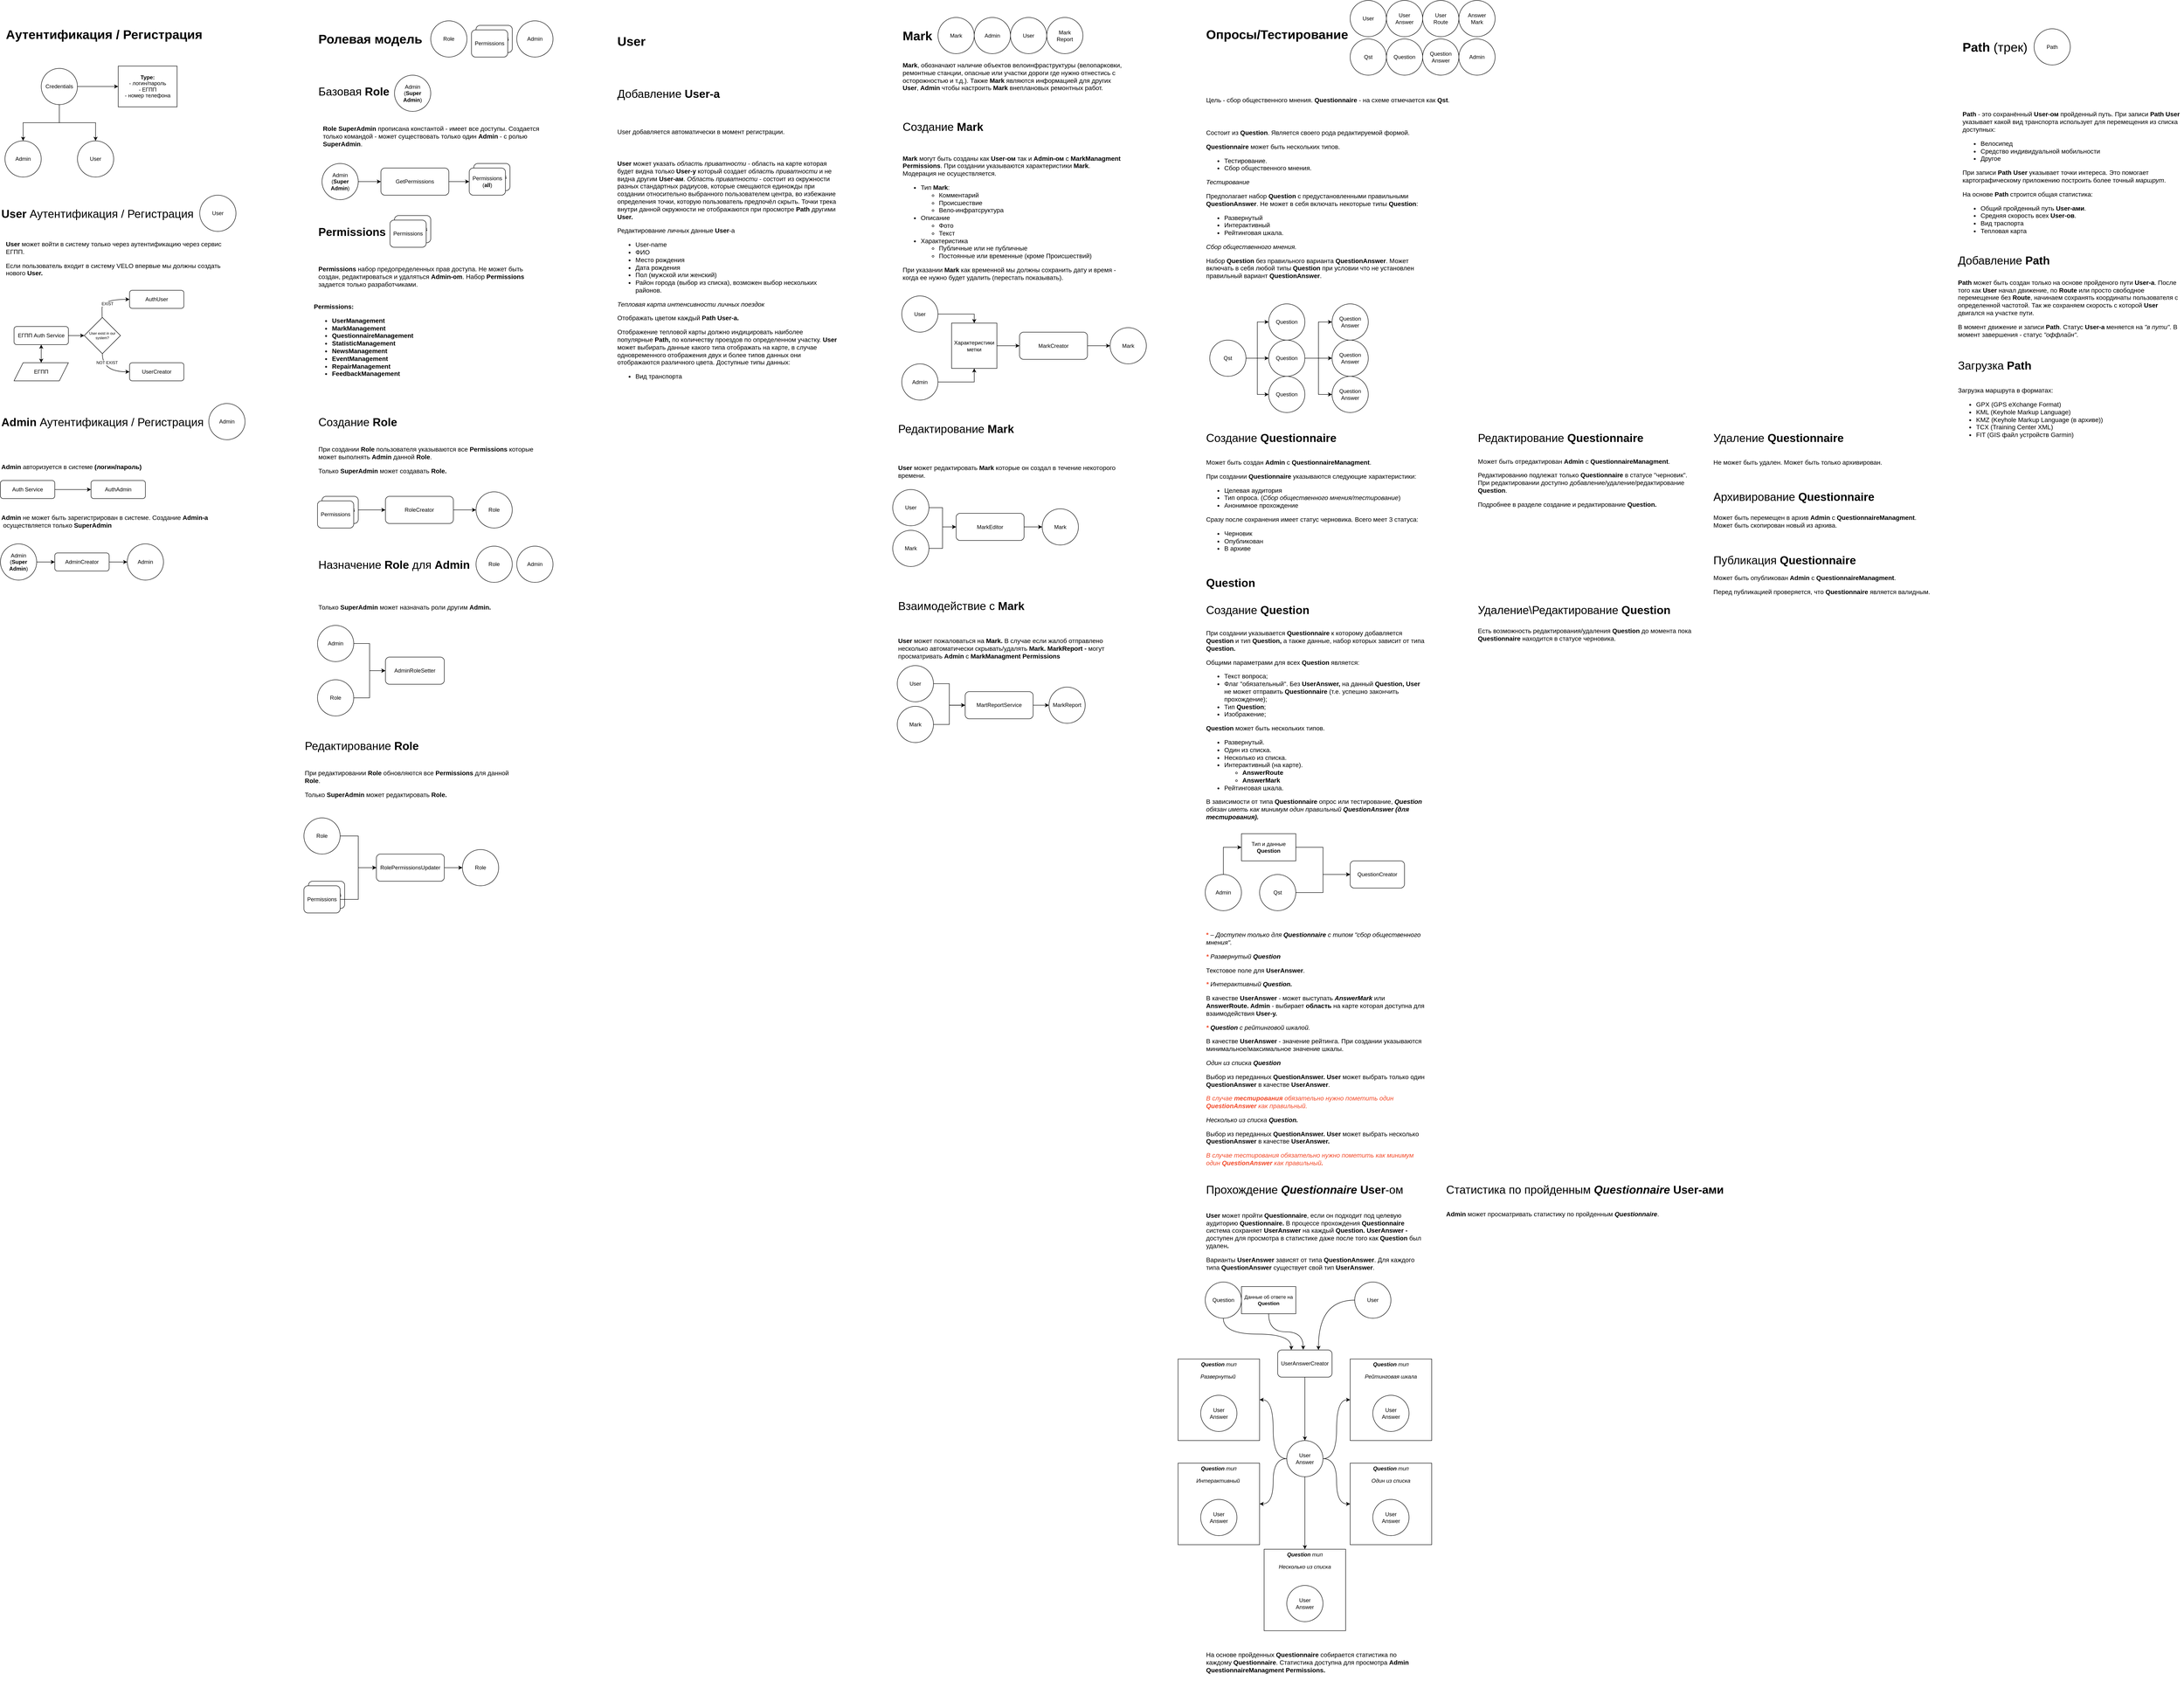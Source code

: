 <mxfile version="24.4.2" type="github">
  <diagram name="Page-1" id="-xYmk4XUsjklXfc8z8qg">
    <mxGraphModel dx="5926" dy="2109" grid="1" gridSize="10" guides="1" tooltips="1" connect="1" arrows="1" fold="1" page="1" pageScale="1" pageWidth="850" pageHeight="1100" math="0" shadow="0">
      <root>
        <mxCell id="0" />
        <mxCell id="1" parent="0" />
        <mxCell id="3WN8UBnGJbhX-x8cYGGZ-196" value="" style="whiteSpace=wrap;html=1;aspect=fixed;" vertex="1" parent="1">
          <mxGeometry x="3000" y="3310" width="180" height="180" as="geometry" />
        </mxCell>
        <mxCell id="3WN8UBnGJbhX-x8cYGGZ-194" value="" style="whiteSpace=wrap;html=1;aspect=fixed;" vertex="1" parent="1">
          <mxGeometry x="2620" y="3310" width="180" height="180" as="geometry" />
        </mxCell>
        <mxCell id="3WN8UBnGJbhX-x8cYGGZ-192" value="" style="whiteSpace=wrap;html=1;aspect=fixed;" vertex="1" parent="1">
          <mxGeometry x="2620" y="3080" width="180" height="180" as="geometry" />
        </mxCell>
        <mxCell id="3WN8UBnGJbhX-x8cYGGZ-190" value="" style="whiteSpace=wrap;html=1;aspect=fixed;" vertex="1" parent="1">
          <mxGeometry x="3000" y="3080" width="180" height="180" as="geometry" />
        </mxCell>
        <mxCell id="3WN8UBnGJbhX-x8cYGGZ-2" value="&lt;strong style=&quot;font-size: 28px;&quot;&gt;Аутентификация / Регистрация&lt;/strong&gt;" style="text;html=1;align=left;verticalAlign=middle;whiteSpace=wrap;rounded=0;fontStyle=1;fontSize=28;" vertex="1" parent="1">
          <mxGeometry x="30" y="140" width="450" height="30" as="geometry" />
        </mxCell>
        <mxCell id="3WN8UBnGJbhX-x8cYGGZ-8" style="edgeStyle=orthogonalEdgeStyle;rounded=0;orthogonalLoop=1;jettySize=auto;html=1;entryX=0.5;entryY=0;entryDx=0;entryDy=0;" edge="1" parent="1" source="3WN8UBnGJbhX-x8cYGGZ-5" target="3WN8UBnGJbhX-x8cYGGZ-7">
          <mxGeometry relative="1" as="geometry" />
        </mxCell>
        <mxCell id="3WN8UBnGJbhX-x8cYGGZ-9" style="edgeStyle=orthogonalEdgeStyle;rounded=0;orthogonalLoop=1;jettySize=auto;html=1;entryX=0.5;entryY=0;entryDx=0;entryDy=0;" edge="1" parent="1" source="3WN8UBnGJbhX-x8cYGGZ-5" target="3WN8UBnGJbhX-x8cYGGZ-6">
          <mxGeometry relative="1" as="geometry" />
        </mxCell>
        <mxCell id="3WN8UBnGJbhX-x8cYGGZ-11" style="edgeStyle=orthogonalEdgeStyle;rounded=0;orthogonalLoop=1;jettySize=auto;html=1;" edge="1" parent="1" source="3WN8UBnGJbhX-x8cYGGZ-5" target="3WN8UBnGJbhX-x8cYGGZ-10">
          <mxGeometry relative="1" as="geometry" />
        </mxCell>
        <mxCell id="3WN8UBnGJbhX-x8cYGGZ-5" value="Credentials" style="ellipse;whiteSpace=wrap;html=1;aspect=fixed;" vertex="1" parent="1">
          <mxGeometry x="110" y="230" width="80" height="80" as="geometry" />
        </mxCell>
        <mxCell id="3WN8UBnGJbhX-x8cYGGZ-6" value="Admin" style="ellipse;whiteSpace=wrap;html=1;aspect=fixed;" vertex="1" parent="1">
          <mxGeometry x="30" y="390" width="80" height="80" as="geometry" />
        </mxCell>
        <mxCell id="3WN8UBnGJbhX-x8cYGGZ-7" value="User" style="ellipse;whiteSpace=wrap;html=1;aspect=fixed;" vertex="1" parent="1">
          <mxGeometry x="190" y="390" width="80" height="80" as="geometry" />
        </mxCell>
        <mxCell id="3WN8UBnGJbhX-x8cYGGZ-10" value="&lt;p style=&quot;line-height: 10%;&quot;&gt;&lt;strong style=&quot;background-color: transparent;&quot;&gt;Type:&lt;/strong&gt;&lt;span style=&quot;background-color: transparent;&quot;&gt; &lt;/span&gt;&lt;/p&gt;&lt;p style=&quot;line-height: 10%;&quot;&gt; - логин/пароль&lt;/p&gt;&lt;p style=&quot;line-height: 10%;&quot;&gt;  - ЕГПП&lt;/p&gt;&lt;p style=&quot;line-height: 10%;&quot;&gt;- номер телефона&lt;/p&gt;" style="rounded=0;whiteSpace=wrap;html=1;" vertex="1" parent="1">
          <mxGeometry x="280" y="225" width="130" height="90" as="geometry" />
        </mxCell>
        <mxCell id="3WN8UBnGJbhX-x8cYGGZ-12" value="&lt;span style=&quot;font-size: 25px;&quot;&gt;User&lt;/span&gt;&lt;span style=&quot;font-size: 25px; font-weight: normal;&quot;&gt; Аутентификация / Регистрация&lt;/span&gt;" style="text;html=1;align=left;verticalAlign=middle;whiteSpace=wrap;rounded=0;fontStyle=1;fontSize=25;" vertex="1" parent="1">
          <mxGeometry x="20" y="535" width="450" height="30" as="geometry" />
        </mxCell>
        <mxCell id="3WN8UBnGJbhX-x8cYGGZ-13" value="User" style="ellipse;whiteSpace=wrap;html=1;aspect=fixed;" vertex="1" parent="1">
          <mxGeometry x="460" y="510" width="80" height="80" as="geometry" />
        </mxCell>
        <mxCell id="3WN8UBnGJbhX-x8cYGGZ-14" value="&lt;p style=&quot;font-size: 14px;&quot;&gt;&lt;strong style=&quot;font-size: 14px;&quot;&gt;User &lt;/strong&gt;может войти в систему только через аутентификацию через сервис ЕГПП.&lt;/p&gt;&lt;p style=&quot;font-size: 14px;&quot;&gt;Если пользователь входит в систему VELO впервые мы должны создать нового &lt;strong style=&quot;font-size: 14px;&quot;&gt;User.&lt;/strong&gt;&lt;/p&gt;" style="text;html=1;align=left;verticalAlign=middle;whiteSpace=wrap;rounded=0;fontSize=14;" vertex="1" parent="1">
          <mxGeometry x="30" y="610" width="490" height="80" as="geometry" />
        </mxCell>
        <mxCell id="3WN8UBnGJbhX-x8cYGGZ-22" value="" style="edgeStyle=orthogonalEdgeStyle;rounded=0;orthogonalLoop=1;jettySize=auto;html=1;" edge="1" parent="1" source="3WN8UBnGJbhX-x8cYGGZ-15" target="3WN8UBnGJbhX-x8cYGGZ-21">
          <mxGeometry relative="1" as="geometry" />
        </mxCell>
        <mxCell id="3WN8UBnGJbhX-x8cYGGZ-15" value="ЕГПП Auth Service" style="rounded=1;whiteSpace=wrap;html=1;" vertex="1" parent="1">
          <mxGeometry x="50" y="800" width="120" height="40" as="geometry" />
        </mxCell>
        <mxCell id="3WN8UBnGJbhX-x8cYGGZ-16" value="ЕГПП" style="shape=parallelogram;perimeter=parallelogramPerimeter;whiteSpace=wrap;html=1;fixedSize=1;" vertex="1" parent="1">
          <mxGeometry x="50" y="880" width="120" height="40" as="geometry" />
        </mxCell>
        <mxCell id="3WN8UBnGJbhX-x8cYGGZ-19" value="" style="endArrow=classic;startArrow=classic;html=1;rounded=0;entryX=0.5;entryY=1;entryDx=0;entryDy=0;" edge="1" parent="1" target="3WN8UBnGJbhX-x8cYGGZ-15">
          <mxGeometry width="50" height="50" relative="1" as="geometry">
            <mxPoint x="110" y="880" as="sourcePoint" />
            <mxPoint x="160" y="830" as="targetPoint" />
          </mxGeometry>
        </mxCell>
        <mxCell id="3WN8UBnGJbhX-x8cYGGZ-21" value="User exist in our system?" style="rhombus;whiteSpace=wrap;html=1;fontSize=8;" vertex="1" parent="1">
          <mxGeometry x="205" y="780" width="80" height="80" as="geometry" />
        </mxCell>
        <mxCell id="3WN8UBnGJbhX-x8cYGGZ-25" value="AuthUser" style="rounded=1;whiteSpace=wrap;html=1;" vertex="1" parent="1">
          <mxGeometry x="305" y="720" width="120" height="40" as="geometry" />
        </mxCell>
        <mxCell id="3WN8UBnGJbhX-x8cYGGZ-26" value="UserCreator" style="rounded=1;whiteSpace=wrap;html=1;" vertex="1" parent="1">
          <mxGeometry x="305" y="880" width="120" height="40" as="geometry" />
        </mxCell>
        <mxCell id="3WN8UBnGJbhX-x8cYGGZ-27" value="" style="endArrow=classic;html=1;rounded=0;exitX=0.5;exitY=1;exitDx=0;exitDy=0;entryX=0;entryY=0.5;entryDx=0;entryDy=0;edgeStyle=orthogonalEdgeStyle;curved=1;" edge="1" parent="1" source="3WN8UBnGJbhX-x8cYGGZ-21" target="3WN8UBnGJbhX-x8cYGGZ-26">
          <mxGeometry relative="1" as="geometry">
            <mxPoint x="230" y="920" as="sourcePoint" />
            <mxPoint x="330" y="920" as="targetPoint" />
          </mxGeometry>
        </mxCell>
        <mxCell id="3WN8UBnGJbhX-x8cYGGZ-28" value="NOT EXIST" style="edgeLabel;resizable=0;html=1;;align=center;verticalAlign=middle;fontSize=9;" connectable="0" vertex="1" parent="3WN8UBnGJbhX-x8cYGGZ-27">
          <mxGeometry relative="1" as="geometry">
            <mxPoint y="-20" as="offset" />
          </mxGeometry>
        </mxCell>
        <mxCell id="3WN8UBnGJbhX-x8cYGGZ-29" value="" style="endArrow=classic;html=1;rounded=0;exitX=0.5;exitY=1;exitDx=0;exitDy=0;entryX=0;entryY=0.5;entryDx=0;entryDy=0;edgeStyle=orthogonalEdgeStyle;curved=1;" edge="1" parent="1" target="3WN8UBnGJbhX-x8cYGGZ-25">
          <mxGeometry relative="1" as="geometry">
            <mxPoint x="244.48" y="780" as="sourcePoint" />
            <mxPoint x="304.48" y="820" as="targetPoint" />
            <Array as="points">
              <mxPoint x="244" y="781" />
              <mxPoint x="244" y="740" />
            </Array>
          </mxGeometry>
        </mxCell>
        <mxCell id="3WN8UBnGJbhX-x8cYGGZ-30" value="EXIST" style="edgeLabel;resizable=0;html=1;;align=center;verticalAlign=middle;fontSize=9;" connectable="0" vertex="1" parent="3WN8UBnGJbhX-x8cYGGZ-29">
          <mxGeometry relative="1" as="geometry">
            <mxPoint x="2" y="10" as="offset" />
          </mxGeometry>
        </mxCell>
        <mxCell id="3WN8UBnGJbhX-x8cYGGZ-31" value="&lt;span style=&quot;font-size: 25px;&quot;&gt;Admin&lt;/span&gt;&lt;span style=&quot;font-size: 25px; font-weight: normal;&quot;&gt; Аутентификация / Регистрация&lt;/span&gt;" style="text;html=1;align=left;verticalAlign=middle;whiteSpace=wrap;rounded=0;fontStyle=1;fontSize=25;" vertex="1" parent="1">
          <mxGeometry x="20" y="995" width="450" height="30" as="geometry" />
        </mxCell>
        <mxCell id="3WN8UBnGJbhX-x8cYGGZ-32" value="Admin" style="ellipse;whiteSpace=wrap;html=1;aspect=fixed;" vertex="1" parent="1">
          <mxGeometry x="480" y="970" width="80" height="80" as="geometry" />
        </mxCell>
        <mxCell id="3WN8UBnGJbhX-x8cYGGZ-33" value="&lt;p style=&quot;font-size: 14px;&quot;&gt;&lt;strong&gt;Admin &lt;/strong&gt;авторизуется в системе&lt;strong&gt; (логин/пароль)&lt;/strong&gt;&lt;br&gt;&lt;/p&gt;" style="text;html=1;align=left;verticalAlign=middle;whiteSpace=wrap;rounded=0;fontSize=14;" vertex="1" parent="1">
          <mxGeometry x="20" y="1070" width="490" height="80" as="geometry" />
        </mxCell>
        <mxCell id="3WN8UBnGJbhX-x8cYGGZ-36" value="" style="edgeStyle=orthogonalEdgeStyle;rounded=0;orthogonalLoop=1;jettySize=auto;html=1;" edge="1" parent="1" source="3WN8UBnGJbhX-x8cYGGZ-34" target="3WN8UBnGJbhX-x8cYGGZ-35">
          <mxGeometry relative="1" as="geometry" />
        </mxCell>
        <mxCell id="3WN8UBnGJbhX-x8cYGGZ-34" value="Auth Service" style="rounded=1;whiteSpace=wrap;html=1;" vertex="1" parent="1">
          <mxGeometry x="20" y="1140" width="120" height="40" as="geometry" />
        </mxCell>
        <mxCell id="3WN8UBnGJbhX-x8cYGGZ-35" value="AuthAdmin" style="rounded=1;whiteSpace=wrap;html=1;" vertex="1" parent="1">
          <mxGeometry x="220" y="1140" width="120" height="40" as="geometry" />
        </mxCell>
        <mxCell id="3WN8UBnGJbhX-x8cYGGZ-37" value="&lt;p style=&quot;font-size: 14px;&quot;&gt;&lt;strong&gt;Admin &lt;/strong&gt;не может быть зарегистрирован в системе. Создание &lt;strong&gt;Admin-а &amp;nbsp;&lt;/strong&gt;осуществляется только &lt;strong&gt;SuperAdmin&lt;/strong&gt;&lt;br&gt;&lt;/p&gt;" style="text;html=1;align=left;verticalAlign=middle;whiteSpace=wrap;rounded=0;fontSize=14;" vertex="1" parent="1">
          <mxGeometry x="20" y="1190" width="490" height="80" as="geometry" />
        </mxCell>
        <mxCell id="3WN8UBnGJbhX-x8cYGGZ-41" value="" style="edgeStyle=orthogonalEdgeStyle;rounded=0;orthogonalLoop=1;jettySize=auto;html=1;" edge="1" parent="1" source="3WN8UBnGJbhX-x8cYGGZ-38" target="3WN8UBnGJbhX-x8cYGGZ-39">
          <mxGeometry relative="1" as="geometry" />
        </mxCell>
        <mxCell id="3WN8UBnGJbhX-x8cYGGZ-38" value="&lt;font style=&quot;font-size: 12px;&quot;&gt;Admin&lt;/font&gt;&lt;div&gt;&lt;font style=&quot;font-size: 12px;&quot;&gt;(&lt;b style=&quot;&quot;&gt;Super Admin&lt;/b&gt;)&lt;/font&gt;&lt;/div&gt;" style="ellipse;whiteSpace=wrap;html=1;aspect=fixed;align=center;fontSize=10;" vertex="1" parent="1">
          <mxGeometry x="20" y="1280" width="80" height="80" as="geometry" />
        </mxCell>
        <mxCell id="3WN8UBnGJbhX-x8cYGGZ-42" value="" style="edgeStyle=orthogonalEdgeStyle;rounded=0;orthogonalLoop=1;jettySize=auto;html=1;" edge="1" parent="1" source="3WN8UBnGJbhX-x8cYGGZ-39" target="3WN8UBnGJbhX-x8cYGGZ-40">
          <mxGeometry relative="1" as="geometry" />
        </mxCell>
        <mxCell id="3WN8UBnGJbhX-x8cYGGZ-39" value="AdminCreator" style="rounded=1;whiteSpace=wrap;html=1;" vertex="1" parent="1">
          <mxGeometry x="140" y="1300" width="120" height="40" as="geometry" />
        </mxCell>
        <mxCell id="3WN8UBnGJbhX-x8cYGGZ-40" value="Admin" style="ellipse;whiteSpace=wrap;html=1;aspect=fixed;" vertex="1" parent="1">
          <mxGeometry x="300" y="1280" width="80" height="80" as="geometry" />
        </mxCell>
        <mxCell id="3WN8UBnGJbhX-x8cYGGZ-43" value="Ролевая модель" style="text;html=1;align=left;verticalAlign=middle;whiteSpace=wrap;rounded=0;fontStyle=1;fontSize=28;" vertex="1" parent="1">
          <mxGeometry x="720" y="150" width="450" height="30" as="geometry" />
        </mxCell>
        <mxCell id="3WN8UBnGJbhX-x8cYGGZ-44" value="Role" style="ellipse;whiteSpace=wrap;html=1;aspect=fixed;" vertex="1" parent="1">
          <mxGeometry x="970" y="125" width="80" height="80" as="geometry" />
        </mxCell>
        <mxCell id="3WN8UBnGJbhX-x8cYGGZ-45" value="Permissions" style="rounded=1;whiteSpace=wrap;html=1;" vertex="1" parent="1">
          <mxGeometry x="1070" y="135" width="80" height="60" as="geometry" />
        </mxCell>
        <mxCell id="3WN8UBnGJbhX-x8cYGGZ-46" value="Admin" style="ellipse;whiteSpace=wrap;html=1;aspect=fixed;" vertex="1" parent="1">
          <mxGeometry x="1160" y="125" width="80" height="80" as="geometry" />
        </mxCell>
        <mxCell id="3WN8UBnGJbhX-x8cYGGZ-47" value="Permissions" style="rounded=1;whiteSpace=wrap;html=1;" vertex="1" parent="1">
          <mxGeometry x="1060" y="145" width="80" height="60" as="geometry" />
        </mxCell>
        <mxCell id="3WN8UBnGJbhX-x8cYGGZ-48" value="&lt;span style=&quot;font-weight: normal;&quot;&gt;Базовая &lt;/span&gt;&lt;strong&gt;Role&lt;/strong&gt;" style="text;html=1;align=left;verticalAlign=middle;whiteSpace=wrap;rounded=0;fontStyle=1;fontSize=25;" vertex="1" parent="1">
          <mxGeometry x="720" y="265" width="450" height="30" as="geometry" />
        </mxCell>
        <mxCell id="3WN8UBnGJbhX-x8cYGGZ-49" value="&lt;font style=&quot;font-size: 12px;&quot;&gt;Admin&lt;/font&gt;&lt;div&gt;&lt;font style=&quot;font-size: 12px;&quot;&gt;(&lt;b style=&quot;&quot;&gt;Super Admin&lt;/b&gt;)&lt;/font&gt;&lt;/div&gt;" style="ellipse;whiteSpace=wrap;html=1;aspect=fixed;align=center;fontSize=10;" vertex="1" parent="1">
          <mxGeometry x="890" y="245" width="80" height="80" as="geometry" />
        </mxCell>
        <mxCell id="3WN8UBnGJbhX-x8cYGGZ-50" value="&lt;p style=&quot;font-size: 14px;&quot;&gt;&lt;strong&gt;Role&lt;/strong&gt; &lt;strong&gt;SuperAdmin&lt;/strong&gt; прописана константой - имеет все доступы. Создается только командой - может существовать только один  &lt;strong&gt;Admin&lt;/strong&gt; - с ролью &lt;strong&gt;SuperAdmin&lt;/strong&gt;.&lt;br&gt;&lt;/p&gt;" style="text;html=1;align=left;verticalAlign=middle;whiteSpace=wrap;rounded=0;fontSize=14;" vertex="1" parent="1">
          <mxGeometry x="730" y="340" width="490" height="80" as="geometry" />
        </mxCell>
        <mxCell id="3WN8UBnGJbhX-x8cYGGZ-53" value="" style="edgeStyle=orthogonalEdgeStyle;rounded=0;orthogonalLoop=1;jettySize=auto;html=1;" edge="1" parent="1" source="3WN8UBnGJbhX-x8cYGGZ-51" target="3WN8UBnGJbhX-x8cYGGZ-52">
          <mxGeometry relative="1" as="geometry" />
        </mxCell>
        <mxCell id="3WN8UBnGJbhX-x8cYGGZ-51" value="&lt;font style=&quot;font-size: 12px;&quot;&gt;Admin&lt;/font&gt;&lt;div&gt;&lt;font style=&quot;font-size: 12px;&quot;&gt;(&lt;b style=&quot;&quot;&gt;Super Admin&lt;/b&gt;)&lt;/font&gt;&lt;/div&gt;" style="ellipse;whiteSpace=wrap;html=1;aspect=fixed;align=center;fontSize=10;" vertex="1" parent="1">
          <mxGeometry x="730" y="440" width="80" height="80" as="geometry" />
        </mxCell>
        <mxCell id="3WN8UBnGJbhX-x8cYGGZ-58" value="" style="edgeStyle=orthogonalEdgeStyle;rounded=0;orthogonalLoop=1;jettySize=auto;html=1;" edge="1" parent="1" source="3WN8UBnGJbhX-x8cYGGZ-52" target="3WN8UBnGJbhX-x8cYGGZ-57">
          <mxGeometry relative="1" as="geometry" />
        </mxCell>
        <mxCell id="3WN8UBnGJbhX-x8cYGGZ-52" value="GetPermissions" style="rounded=1;whiteSpace=wrap;html=1;" vertex="1" parent="1">
          <mxGeometry x="860" y="450" width="150" height="60" as="geometry" />
        </mxCell>
        <mxCell id="3WN8UBnGJbhX-x8cYGGZ-56" value="Permissions" style="rounded=1;whiteSpace=wrap;html=1;" vertex="1" parent="1">
          <mxGeometry x="1065" y="440" width="80" height="60" as="geometry" />
        </mxCell>
        <mxCell id="3WN8UBnGJbhX-x8cYGGZ-57" value="Permissions&lt;div&gt;(&lt;b&gt;all&lt;/b&gt;)&lt;/div&gt;" style="rounded=1;whiteSpace=wrap;html=1;" vertex="1" parent="1">
          <mxGeometry x="1055" y="450" width="80" height="60" as="geometry" />
        </mxCell>
        <mxCell id="3WN8UBnGJbhX-x8cYGGZ-59" value="Permissions" style="text;html=1;align=left;verticalAlign=middle;whiteSpace=wrap;rounded=0;fontStyle=1;fontSize=25;" vertex="1" parent="1">
          <mxGeometry x="720" y="575" width="450" height="30" as="geometry" />
        </mxCell>
        <mxCell id="3WN8UBnGJbhX-x8cYGGZ-60" value="&lt;p style=&quot;font-size: 14px;&quot;&gt;&lt;strong&gt;Permissions&lt;/strong&gt; набор предопределенных прав доступа. Не может быть создан, редактироваться и удаляться &lt;strong&gt;Admin-om&lt;/strong&gt;. Набор &lt;strong&gt;Permissions &lt;/strong&gt;задается только разработчиками.&lt;br&gt;&lt;/p&gt;" style="text;html=1;align=left;verticalAlign=middle;whiteSpace=wrap;rounded=0;fontSize=14;" vertex="1" parent="1">
          <mxGeometry x="720" y="650" width="490" height="80" as="geometry" />
        </mxCell>
        <mxCell id="3WN8UBnGJbhX-x8cYGGZ-61" value="Permissions" style="rounded=1;whiteSpace=wrap;html=1;" vertex="1" parent="1">
          <mxGeometry x="890" y="555" width="80" height="60" as="geometry" />
        </mxCell>
        <mxCell id="3WN8UBnGJbhX-x8cYGGZ-62" value="Permissions" style="rounded=1;whiteSpace=wrap;html=1;" vertex="1" parent="1">
          <mxGeometry x="880" y="565" width="80" height="60" as="geometry" />
        </mxCell>
        <mxCell id="3WN8UBnGJbhX-x8cYGGZ-63" value="&lt;p style=&quot;font-size: 14px;&quot;&gt;&lt;strong&gt;Permissions:&lt;/strong&gt;&lt;br&gt;&lt;/p&gt;&lt;ul&gt;&lt;li data-list=&quot;bullet&quot;&gt;&lt;strong&gt;UserManagement&lt;/strong&gt;&lt;/li&gt;&lt;li data-list=&quot;bullet&quot;&gt;&lt;strong&gt;MarkManagement&lt;/strong&gt;&lt;/li&gt;&lt;li data-list=&quot;bullet&quot;&gt;&lt;strong&gt;QuestionnaireManagement&lt;/strong&gt;&lt;/li&gt;&lt;li data-list=&quot;bullet&quot;&gt;&lt;strong&gt;StatisticManagement&lt;/strong&gt;&lt;/li&gt;&lt;li data-list=&quot;bullet&quot;&gt;&lt;strong&gt;NewsManagement&lt;/strong&gt;&lt;/li&gt;&lt;li data-list=&quot;bullet&quot;&gt;&lt;strong&gt;EventManagement&lt;/strong&gt;&lt;/li&gt;&lt;li data-list=&quot;bullet&quot;&gt;&lt;strong&gt;RepairManagement&lt;/strong&gt;&lt;/li&gt;&lt;li data-list=&quot;bullet&quot;&gt;&lt;strong&gt;FeedbackManagement&lt;/strong&gt;&lt;/li&gt;&lt;/ul&gt;" style="text;html=1;align=left;verticalAlign=middle;whiteSpace=wrap;rounded=0;fontSize=14;" vertex="1" parent="1">
          <mxGeometry x="710" y="790" width="490" height="80" as="geometry" />
        </mxCell>
        <mxCell id="3WN8UBnGJbhX-x8cYGGZ-65" value="&lt;span style=&quot;font-weight: normal;&quot;&gt;Создание&amp;nbsp;&lt;/span&gt;&lt;strong&gt;Role&lt;/strong&gt;" style="text;html=1;align=left;verticalAlign=middle;whiteSpace=wrap;rounded=0;fontStyle=1;fontSize=25;" vertex="1" parent="1">
          <mxGeometry x="720" y="995" width="450" height="30" as="geometry" />
        </mxCell>
        <mxCell id="3WN8UBnGJbhX-x8cYGGZ-66" value="&lt;p&gt;При создании &lt;strong&gt;Role&lt;/strong&gt; пользователя указываются все &lt;strong&gt;Permissions&lt;/strong&gt; которые может выполнять &lt;strong&gt;Admin&lt;/strong&gt; данной &lt;strong&gt;Role&lt;/strong&gt;.&lt;/p&gt;&lt;p&gt;Только&lt;strong&gt; SuperAdmin &lt;/strong&gt;может создавать &lt;strong&gt;Role.&lt;/strong&gt;&lt;/p&gt;" style="text;html=1;align=left;verticalAlign=middle;whiteSpace=wrap;rounded=0;fontSize=14;" vertex="1" parent="1">
          <mxGeometry x="720" y="1055" width="490" height="80" as="geometry" />
        </mxCell>
        <mxCell id="3WN8UBnGJbhX-x8cYGGZ-72" value="" style="edgeStyle=orthogonalEdgeStyle;rounded=0;orthogonalLoop=1;jettySize=auto;html=1;" edge="1" parent="1" source="3WN8UBnGJbhX-x8cYGGZ-67" target="3WN8UBnGJbhX-x8cYGGZ-69">
          <mxGeometry relative="1" as="geometry" />
        </mxCell>
        <mxCell id="3WN8UBnGJbhX-x8cYGGZ-67" value="Permissions" style="rounded=1;whiteSpace=wrap;html=1;" vertex="1" parent="1">
          <mxGeometry x="730" y="1175" width="80" height="60" as="geometry" />
        </mxCell>
        <mxCell id="3WN8UBnGJbhX-x8cYGGZ-68" value="Permissions" style="rounded=1;whiteSpace=wrap;html=1;" vertex="1" parent="1">
          <mxGeometry x="720" y="1185" width="80" height="60" as="geometry" />
        </mxCell>
        <mxCell id="3WN8UBnGJbhX-x8cYGGZ-74" value="" style="edgeStyle=orthogonalEdgeStyle;rounded=0;orthogonalLoop=1;jettySize=auto;html=1;" edge="1" parent="1" source="3WN8UBnGJbhX-x8cYGGZ-69" target="3WN8UBnGJbhX-x8cYGGZ-73">
          <mxGeometry relative="1" as="geometry" />
        </mxCell>
        <mxCell id="3WN8UBnGJbhX-x8cYGGZ-69" value="RoleCreator" style="rounded=1;whiteSpace=wrap;html=1;" vertex="1" parent="1">
          <mxGeometry x="870" y="1175" width="150" height="60" as="geometry" />
        </mxCell>
        <mxCell id="3WN8UBnGJbhX-x8cYGGZ-73" value="Role" style="ellipse;whiteSpace=wrap;html=1;aspect=fixed;" vertex="1" parent="1">
          <mxGeometry x="1070" y="1165" width="80" height="80" as="geometry" />
        </mxCell>
        <mxCell id="3WN8UBnGJbhX-x8cYGGZ-75" value="&lt;span style=&quot;font-weight: normal;&quot;&gt;Назначение &lt;/span&gt;&lt;strong&gt;Role &lt;/strong&gt;&lt;span style=&quot;font-weight: normal;&quot;&gt;для&lt;/span&gt;&lt;strong&gt; Admin&lt;/strong&gt;" style="text;html=1;align=left;verticalAlign=middle;whiteSpace=wrap;rounded=0;fontStyle=1;fontSize=25;" vertex="1" parent="1">
          <mxGeometry x="720" y="1310" width="450" height="30" as="geometry" />
        </mxCell>
        <mxCell id="3WN8UBnGJbhX-x8cYGGZ-76" value="Role" style="ellipse;whiteSpace=wrap;html=1;aspect=fixed;" vertex="1" parent="1">
          <mxGeometry x="1070" y="1285" width="80" height="80" as="geometry" />
        </mxCell>
        <mxCell id="3WN8UBnGJbhX-x8cYGGZ-77" value="Admin" style="ellipse;whiteSpace=wrap;html=1;aspect=fixed;" vertex="1" parent="1">
          <mxGeometry x="1160" y="1285" width="80" height="80" as="geometry" />
        </mxCell>
        <mxCell id="3WN8UBnGJbhX-x8cYGGZ-78" value="&lt;p&gt;Только&lt;strong&gt; SuperAdmin &lt;/strong&gt;может назначать роли другим &lt;strong&gt;Admin.&amp;nbsp;&lt;/strong&gt;&lt;br&gt;&lt;/p&gt;" style="text;html=1;align=left;verticalAlign=middle;whiteSpace=wrap;rounded=0;fontSize=14;" vertex="1" parent="1">
          <mxGeometry x="720" y="1380" width="490" height="80" as="geometry" />
        </mxCell>
        <mxCell id="3WN8UBnGJbhX-x8cYGGZ-82" style="edgeStyle=orthogonalEdgeStyle;rounded=0;orthogonalLoop=1;jettySize=auto;html=1;entryX=0;entryY=0.5;entryDx=0;entryDy=0;" edge="1" parent="1" source="3WN8UBnGJbhX-x8cYGGZ-79" target="3WN8UBnGJbhX-x8cYGGZ-81">
          <mxGeometry relative="1" as="geometry" />
        </mxCell>
        <mxCell id="3WN8UBnGJbhX-x8cYGGZ-79" value="Admin" style="ellipse;whiteSpace=wrap;html=1;aspect=fixed;" vertex="1" parent="1">
          <mxGeometry x="720" y="1460" width="80" height="80" as="geometry" />
        </mxCell>
        <mxCell id="3WN8UBnGJbhX-x8cYGGZ-83" style="edgeStyle=orthogonalEdgeStyle;rounded=0;orthogonalLoop=1;jettySize=auto;html=1;entryX=0;entryY=0.5;entryDx=0;entryDy=0;" edge="1" parent="1" source="3WN8UBnGJbhX-x8cYGGZ-80" target="3WN8UBnGJbhX-x8cYGGZ-81">
          <mxGeometry relative="1" as="geometry" />
        </mxCell>
        <mxCell id="3WN8UBnGJbhX-x8cYGGZ-80" value="Role" style="ellipse;whiteSpace=wrap;html=1;aspect=fixed;" vertex="1" parent="1">
          <mxGeometry x="720" y="1580" width="80" height="80" as="geometry" />
        </mxCell>
        <mxCell id="3WN8UBnGJbhX-x8cYGGZ-81" value="AdminRoleSetter" style="rounded=1;whiteSpace=wrap;html=1;" vertex="1" parent="1">
          <mxGeometry x="870" y="1530" width="130" height="60" as="geometry" />
        </mxCell>
        <mxCell id="3WN8UBnGJbhX-x8cYGGZ-84" value="&lt;span style=&quot;font-weight: normal;&quot;&gt;Редактирование&amp;nbsp;&lt;/span&gt;&lt;strong&gt;Role&lt;/strong&gt;" style="text;html=1;align=left;verticalAlign=middle;whiteSpace=wrap;rounded=0;fontStyle=1;fontSize=25;" vertex="1" parent="1">
          <mxGeometry x="690" y="1710" width="450" height="30" as="geometry" />
        </mxCell>
        <mxCell id="3WN8UBnGJbhX-x8cYGGZ-85" value="&lt;p&gt;При редактировании &lt;strong&gt;Role&lt;/strong&gt; обновляются все&lt;strong&gt; Permissions&lt;/strong&gt; для данной &lt;strong&gt;Role&lt;/strong&gt;.&lt;/p&gt;&lt;p&gt;Только&lt;strong&gt; SuperAdmin &lt;/strong&gt;может редактировать &lt;strong&gt;Role.&lt;/strong&gt;&lt;/p&gt;" style="text;html=1;align=left;verticalAlign=middle;whiteSpace=wrap;rounded=0;fontSize=14;" vertex="1" parent="1">
          <mxGeometry x="690" y="1770" width="490" height="80" as="geometry" />
        </mxCell>
        <mxCell id="3WN8UBnGJbhX-x8cYGGZ-93" style="edgeStyle=orthogonalEdgeStyle;rounded=0;orthogonalLoop=1;jettySize=auto;html=1;" edge="1" parent="1" source="3WN8UBnGJbhX-x8cYGGZ-86" target="3WN8UBnGJbhX-x8cYGGZ-91">
          <mxGeometry relative="1" as="geometry" />
        </mxCell>
        <mxCell id="3WN8UBnGJbhX-x8cYGGZ-86" value="Role" style="ellipse;whiteSpace=wrap;html=1;aspect=fixed;" vertex="1" parent="1">
          <mxGeometry x="690" y="1885" width="80" height="80" as="geometry" />
        </mxCell>
        <mxCell id="3WN8UBnGJbhX-x8cYGGZ-87" value="Permissions" style="rounded=1;whiteSpace=wrap;html=1;" vertex="1" parent="1">
          <mxGeometry x="700" y="2025" width="80" height="60" as="geometry" />
        </mxCell>
        <mxCell id="3WN8UBnGJbhX-x8cYGGZ-94" style="edgeStyle=orthogonalEdgeStyle;rounded=0;orthogonalLoop=1;jettySize=auto;html=1;entryX=0;entryY=0.5;entryDx=0;entryDy=0;" edge="1" parent="1" source="3WN8UBnGJbhX-x8cYGGZ-88" target="3WN8UBnGJbhX-x8cYGGZ-91">
          <mxGeometry relative="1" as="geometry" />
        </mxCell>
        <mxCell id="3WN8UBnGJbhX-x8cYGGZ-88" value="Permissions" style="rounded=1;whiteSpace=wrap;html=1;" vertex="1" parent="1">
          <mxGeometry x="690" y="2035" width="80" height="60" as="geometry" />
        </mxCell>
        <mxCell id="3WN8UBnGJbhX-x8cYGGZ-95" value="" style="edgeStyle=orthogonalEdgeStyle;rounded=0;orthogonalLoop=1;jettySize=auto;html=1;" edge="1" parent="1" source="3WN8UBnGJbhX-x8cYGGZ-91" target="3WN8UBnGJbhX-x8cYGGZ-92">
          <mxGeometry relative="1" as="geometry" />
        </mxCell>
        <mxCell id="3WN8UBnGJbhX-x8cYGGZ-91" value="RolePermissionsUpdater" style="rounded=1;whiteSpace=wrap;html=1;" vertex="1" parent="1">
          <mxGeometry x="850" y="1965" width="150" height="60" as="geometry" />
        </mxCell>
        <mxCell id="3WN8UBnGJbhX-x8cYGGZ-92" value="Role" style="ellipse;whiteSpace=wrap;html=1;aspect=fixed;" vertex="1" parent="1">
          <mxGeometry x="1040" y="1955" width="80" height="80" as="geometry" />
        </mxCell>
        <mxCell id="3WN8UBnGJbhX-x8cYGGZ-96" value="User" style="text;html=1;align=left;verticalAlign=middle;whiteSpace=wrap;rounded=0;fontStyle=1;fontSize=28;" vertex="1" parent="1">
          <mxGeometry x="1380" y="155" width="450" height="30" as="geometry" />
        </mxCell>
        <mxCell id="3WN8UBnGJbhX-x8cYGGZ-97" value="&lt;span style=&quot;font-weight: normal;&quot;&gt;Добавление&lt;/span&gt;&lt;strong&gt; User-a&lt;/strong&gt;" style="text;html=1;align=left;verticalAlign=middle;whiteSpace=wrap;rounded=0;fontStyle=1;fontSize=25;" vertex="1" parent="1">
          <mxGeometry x="1380" y="270" width="450" height="30" as="geometry" />
        </mxCell>
        <mxCell id="3WN8UBnGJbhX-x8cYGGZ-98" value="&lt;p&gt;User добавляется автоматически в момент регистрации.&lt;br&gt;&lt;/p&gt;" style="text;html=1;align=left;verticalAlign=middle;whiteSpace=wrap;rounded=0;fontSize=14;" vertex="1" parent="1">
          <mxGeometry x="1380" y="330" width="490" height="80" as="geometry" />
        </mxCell>
        <mxCell id="3WN8UBnGJbhX-x8cYGGZ-99" value="&lt;p&gt;&lt;strong&gt;User&lt;/strong&gt; может указать &lt;em&gt;область приватности - &lt;/em&gt;область на карте которая будет видна только &lt;strong&gt;User-у &lt;/strong&gt;который создает &lt;em&gt;область приватности&lt;/em&gt;&lt;strong&gt;&lt;em&gt; &lt;/em&gt;&lt;/strong&gt;и не видна другим &lt;strong&gt;User-ам&lt;/strong&gt;. &lt;em&gt;Область приватности - &lt;/em&gt;состоит из&lt;em&gt; &lt;/em&gt;окружности разных стандартных радиусов, которые смещаются единожды при создании относительно выбранного пользователем центра, во избежание определения  точки, которую пользователь предпочёл скрыть. Точки трека внутри данной окружности не отображаются при просмотре &lt;strong&gt;Path&lt;/strong&gt; другими &lt;strong&gt;User.&lt;/strong&gt;&lt;/p&gt;&lt;p&gt;&lt;/p&gt;&lt;p&gt;Редактирование личных данные &lt;strong&gt;User&lt;/strong&gt;-a&lt;/p&gt;&lt;ul&gt;&lt;li data-list=&quot;bullet&quot;&gt;User-name&lt;/li&gt;&lt;li data-list=&quot;bullet&quot;&gt;ФИО&lt;/li&gt;&lt;li data-list=&quot;bullet&quot;&gt;Место рождения&lt;/li&gt;&lt;li data-list=&quot;bullet&quot;&gt;Дата рождения&lt;/li&gt;&lt;li data-list=&quot;bullet&quot;&gt;Пол (мужской или женский)&lt;/li&gt;&lt;li data-list=&quot;bullet&quot;&gt;Район города (выбор из списка), возможен выбор нескольких районов.&lt;/li&gt;&lt;/ul&gt;&lt;p&gt;&lt;/p&gt;&lt;p&gt;&lt;em&gt;Тепловая карта интенсивности личных поездок&lt;/em&gt;&lt;/p&gt;&lt;p&gt;Отображать цветом каждый &lt;strong&gt;Path&lt;/strong&gt; &lt;strong&gt;User-a.&lt;/strong&gt;&lt;/p&gt;&lt;p&gt;Отображение  тепловой карты должно индицировать наиболее популярные &lt;strong&gt;Path,&lt;/strong&gt; по количеству проездов по определенном участку. &lt;strong&gt;User&lt;/strong&gt; может выбирать данные какого типа отображать на карте, в случае одновременного отображения двух и более типов данных они отображаются различного цвета. Доступные типы данных:&lt;/p&gt;&lt;ul&gt;&lt;li data-list=&quot;bullet&quot;&gt;Вид транспорта&lt;/li&gt;&lt;/ul&gt;" style="text;html=1;align=left;verticalAlign=middle;whiteSpace=wrap;rounded=0;fontSize=14;" vertex="1" parent="1">
          <mxGeometry x="1380" y="425" width="490" height="500" as="geometry" />
        </mxCell>
        <mxCell id="3WN8UBnGJbhX-x8cYGGZ-100" value="Mark" style="text;html=1;align=left;verticalAlign=middle;whiteSpace=wrap;rounded=0;fontStyle=1;fontSize=28;" vertex="1" parent="1">
          <mxGeometry x="2010" y="142.5" width="450" height="30" as="geometry" />
        </mxCell>
        <mxCell id="3WN8UBnGJbhX-x8cYGGZ-101" value="Admin" style="ellipse;whiteSpace=wrap;html=1;aspect=fixed;" vertex="1" parent="1">
          <mxGeometry x="2170" y="117.5" width="80" height="80" as="geometry" />
        </mxCell>
        <mxCell id="3WN8UBnGJbhX-x8cYGGZ-102" value="User" style="ellipse;whiteSpace=wrap;html=1;aspect=fixed;" vertex="1" parent="1">
          <mxGeometry x="2250" y="117.5" width="80" height="80" as="geometry" />
        </mxCell>
        <mxCell id="3WN8UBnGJbhX-x8cYGGZ-103" value="Mark" style="ellipse;whiteSpace=wrap;html=1;aspect=fixed;" vertex="1" parent="1">
          <mxGeometry x="2090" y="117.5" width="80" height="80" as="geometry" />
        </mxCell>
        <mxCell id="3WN8UBnGJbhX-x8cYGGZ-104" value="Mark&lt;div&gt;Report&lt;/div&gt;" style="ellipse;whiteSpace=wrap;html=1;aspect=fixed;" vertex="1" parent="1">
          <mxGeometry x="2330" y="117.5" width="80" height="80" as="geometry" />
        </mxCell>
        <mxCell id="3WN8UBnGJbhX-x8cYGGZ-105" value="&lt;p&gt;&lt;strong&gt;Mark&lt;/strong&gt;, обозначают наличие объектов велоинфраструктуры (велопарковки, ремонтные станции, опасные или участки дороги где нужно отнестись с  осторожностью и т.д.). Также &lt;strong&gt;Mark&lt;/strong&gt; являются информацией для других  &lt;strong&gt;User&lt;/strong&gt;, &lt;strong&gt;Admin&lt;/strong&gt; чтобы настроить &lt;strong&gt;Mark&lt;/strong&gt; внеплановых  ремонтных работ.&lt;br&gt;&lt;/p&gt;" style="text;html=1;align=left;verticalAlign=middle;whiteSpace=wrap;rounded=0;fontSize=14;" vertex="1" parent="1">
          <mxGeometry x="2010" y="207.5" width="490" height="80" as="geometry" />
        </mxCell>
        <mxCell id="3WN8UBnGJbhX-x8cYGGZ-106" value="&lt;span style=&quot;font-weight: 400;&quot;&gt;Cоздание &lt;/span&gt;Mark" style="text;html=1;align=left;verticalAlign=middle;whiteSpace=wrap;rounded=0;fontStyle=1;fontSize=25;" vertex="1" parent="1">
          <mxGeometry x="2010" y="342.5" width="450" height="30" as="geometry" />
        </mxCell>
        <mxCell id="3WN8UBnGJbhX-x8cYGGZ-107" value="&lt;p&gt;&lt;strong&gt;Mark&lt;/strong&gt; могут быть созданы как &lt;strong&gt;User-ом&lt;/strong&gt; так и &lt;strong&gt;Admin-ом &lt;/strong&gt;с&lt;strong&gt; MarkManagment Permissions&lt;/strong&gt;. При создании указываются характеристики &lt;strong&gt;Mark&lt;/strong&gt;. Модерация не осуществляется.&lt;/p&gt;&lt;ul&gt;&lt;li data-list=&quot;bullet&quot;&gt;Тип &lt;strong&gt;Mark&lt;/strong&gt;:&lt;/li&gt;&lt;ul&gt;&lt;li class=&quot;ql-indent-1&quot; data-list=&quot;bullet&quot;&gt;Комментарий&lt;/li&gt;&lt;li class=&quot;ql-indent-1&quot; data-list=&quot;bullet&quot;&gt;Происшествие&lt;/li&gt;&lt;li class=&quot;ql-indent-1&quot; data-list=&quot;bullet&quot;&gt;Вело-инфратсруктура&lt;/li&gt;&lt;/ul&gt;&lt;li data-list=&quot;bullet&quot;&gt;Описание&lt;/li&gt;&lt;ul&gt;&lt;li class=&quot;ql-indent-1&quot; data-list=&quot;bullet&quot;&gt;Фото&lt;/li&gt;&lt;li class=&quot;ql-indent-1&quot; data-list=&quot;bullet&quot;&gt;Текст&lt;/li&gt;&lt;/ul&gt;&lt;li data-list=&quot;bullet&quot;&gt;Характеристика&lt;/li&gt;&lt;ul&gt;&lt;li class=&quot;ql-indent-1&quot; data-list=&quot;bullet&quot;&gt;Публичные или не публичные&lt;/li&gt;&lt;li class=&quot;ql-indent-1&quot; data-list=&quot;bullet&quot;&gt;Постоянные или временные (кроме Происшествий)&lt;/li&gt;&lt;/ul&gt;&lt;/ul&gt;&lt;p&gt;&lt;/p&gt;&lt;p&gt;При указании &lt;strong&gt;Mark&lt;/strong&gt; как временной мы должны сохранить дату и время - когда ее нужно будет удалить (перестать показывать).&lt;/p&gt;" style="text;html=1;align=left;verticalAlign=middle;whiteSpace=wrap;rounded=0;fontSize=14;" vertex="1" parent="1">
          <mxGeometry x="2010" y="412.5" width="490" height="295" as="geometry" />
        </mxCell>
        <mxCell id="3WN8UBnGJbhX-x8cYGGZ-112" style="edgeStyle=orthogonalEdgeStyle;rounded=0;orthogonalLoop=1;jettySize=auto;html=1;entryX=0.5;entryY=0;entryDx=0;entryDy=0;" edge="1" parent="1" source="3WN8UBnGJbhX-x8cYGGZ-108" target="3WN8UBnGJbhX-x8cYGGZ-110">
          <mxGeometry relative="1" as="geometry" />
        </mxCell>
        <mxCell id="3WN8UBnGJbhX-x8cYGGZ-108" value="User" style="ellipse;whiteSpace=wrap;html=1;aspect=fixed;" vertex="1" parent="1">
          <mxGeometry x="2010" y="732.5" width="80" height="80" as="geometry" />
        </mxCell>
        <mxCell id="3WN8UBnGJbhX-x8cYGGZ-113" style="edgeStyle=orthogonalEdgeStyle;rounded=0;orthogonalLoop=1;jettySize=auto;html=1;entryX=0.5;entryY=1;entryDx=0;entryDy=0;" edge="1" parent="1" source="3WN8UBnGJbhX-x8cYGGZ-109" target="3WN8UBnGJbhX-x8cYGGZ-110">
          <mxGeometry relative="1" as="geometry" />
        </mxCell>
        <mxCell id="3WN8UBnGJbhX-x8cYGGZ-109" value="Admin" style="ellipse;whiteSpace=wrap;html=1;aspect=fixed;" vertex="1" parent="1">
          <mxGeometry x="2010" y="882.5" width="80" height="80" as="geometry" />
        </mxCell>
        <mxCell id="3WN8UBnGJbhX-x8cYGGZ-115" style="edgeStyle=orthogonalEdgeStyle;rounded=0;orthogonalLoop=1;jettySize=auto;html=1;entryX=0;entryY=0.5;entryDx=0;entryDy=0;" edge="1" parent="1" source="3WN8UBnGJbhX-x8cYGGZ-110" target="3WN8UBnGJbhX-x8cYGGZ-114">
          <mxGeometry relative="1" as="geometry" />
        </mxCell>
        <mxCell id="3WN8UBnGJbhX-x8cYGGZ-110" value="Характеристики&lt;div&gt;метки&lt;/div&gt;" style="whiteSpace=wrap;html=1;aspect=fixed;" vertex="1" parent="1">
          <mxGeometry x="2120" y="792.5" width="100" height="100" as="geometry" />
        </mxCell>
        <mxCell id="3WN8UBnGJbhX-x8cYGGZ-117" value="" style="edgeStyle=orthogonalEdgeStyle;rounded=0;orthogonalLoop=1;jettySize=auto;html=1;" edge="1" parent="1" source="3WN8UBnGJbhX-x8cYGGZ-114" target="3WN8UBnGJbhX-x8cYGGZ-116">
          <mxGeometry relative="1" as="geometry" />
        </mxCell>
        <mxCell id="3WN8UBnGJbhX-x8cYGGZ-114" value="MarkCreator" style="rounded=1;whiteSpace=wrap;html=1;" vertex="1" parent="1">
          <mxGeometry x="2270" y="812.5" width="150" height="60" as="geometry" />
        </mxCell>
        <mxCell id="3WN8UBnGJbhX-x8cYGGZ-116" value="Mark" style="ellipse;whiteSpace=wrap;html=1;aspect=fixed;" vertex="1" parent="1">
          <mxGeometry x="2470" y="802.5" width="80" height="80" as="geometry" />
        </mxCell>
        <mxCell id="3WN8UBnGJbhX-x8cYGGZ-118" value="&lt;span style=&quot;font-weight: 400;&quot;&gt;Редактирование&amp;nbsp;&lt;/span&gt;Mark" style="text;html=1;align=left;verticalAlign=middle;whiteSpace=wrap;rounded=0;fontStyle=1;fontSize=25;" vertex="1" parent="1">
          <mxGeometry x="2000" y="1010" width="450" height="30" as="geometry" />
        </mxCell>
        <mxCell id="3WN8UBnGJbhX-x8cYGGZ-119" value="&lt;p&gt;&lt;strong&gt;User &lt;/strong&gt;может редактировать &lt;strong&gt;Mark&lt;/strong&gt; которые он создал в течение некоторого времени.&lt;br&gt;&lt;/p&gt;" style="text;html=1;align=left;verticalAlign=middle;whiteSpace=wrap;rounded=0;fontSize=14;" vertex="1" parent="1">
          <mxGeometry x="2000" y="1080" width="490" height="80" as="geometry" />
        </mxCell>
        <mxCell id="3WN8UBnGJbhX-x8cYGGZ-126" value="" style="edgeStyle=orthogonalEdgeStyle;rounded=0;orthogonalLoop=1;jettySize=auto;html=1;" edge="1" parent="1" source="3WN8UBnGJbhX-x8cYGGZ-120" target="3WN8UBnGJbhX-x8cYGGZ-125">
          <mxGeometry relative="1" as="geometry" />
        </mxCell>
        <mxCell id="3WN8UBnGJbhX-x8cYGGZ-120" value="MarkEditor" style="rounded=1;whiteSpace=wrap;html=1;" vertex="1" parent="1">
          <mxGeometry x="2130" y="1212.5" width="150" height="60" as="geometry" />
        </mxCell>
        <mxCell id="3WN8UBnGJbhX-x8cYGGZ-124" style="edgeStyle=orthogonalEdgeStyle;rounded=0;orthogonalLoop=1;jettySize=auto;html=1;" edge="1" parent="1" source="3WN8UBnGJbhX-x8cYGGZ-121" target="3WN8UBnGJbhX-x8cYGGZ-120">
          <mxGeometry relative="1" as="geometry" />
        </mxCell>
        <mxCell id="3WN8UBnGJbhX-x8cYGGZ-121" value="User" style="ellipse;whiteSpace=wrap;html=1;aspect=fixed;" vertex="1" parent="1">
          <mxGeometry x="1990" y="1160" width="80" height="80" as="geometry" />
        </mxCell>
        <mxCell id="3WN8UBnGJbhX-x8cYGGZ-123" style="edgeStyle=orthogonalEdgeStyle;rounded=0;orthogonalLoop=1;jettySize=auto;html=1;entryX=0;entryY=0.5;entryDx=0;entryDy=0;" edge="1" parent="1" source="3WN8UBnGJbhX-x8cYGGZ-122" target="3WN8UBnGJbhX-x8cYGGZ-120">
          <mxGeometry relative="1" as="geometry" />
        </mxCell>
        <mxCell id="3WN8UBnGJbhX-x8cYGGZ-122" value="Mark" style="ellipse;whiteSpace=wrap;html=1;aspect=fixed;" vertex="1" parent="1">
          <mxGeometry x="1990" y="1250" width="80" height="80" as="geometry" />
        </mxCell>
        <mxCell id="3WN8UBnGJbhX-x8cYGGZ-125" value="Mark" style="ellipse;whiteSpace=wrap;html=1;aspect=fixed;" vertex="1" parent="1">
          <mxGeometry x="2320" y="1202.5" width="80" height="80" as="geometry" />
        </mxCell>
        <mxCell id="3WN8UBnGJbhX-x8cYGGZ-127" value="&lt;span style=&quot;font-weight: 400;&quot;&gt;Взаимодействие с&amp;nbsp;&lt;/span&gt;Mark" style="text;html=1;align=left;verticalAlign=middle;whiteSpace=wrap;rounded=0;fontStyle=1;fontSize=25;" vertex="1" parent="1">
          <mxGeometry x="2000" y="1401.25" width="450" height="30" as="geometry" />
        </mxCell>
        <mxCell id="3WN8UBnGJbhX-x8cYGGZ-128" value="&lt;p&gt;&lt;strong&gt;User&lt;/strong&gt; может пожаловаться на &lt;strong&gt;Mark. &lt;/strong&gt;В случае если жалоб отправлено несколько автоматически скрывать/удалять &lt;strong&gt;Mark. MarkReport - &lt;/strong&gt;могут просматривать&lt;strong&gt; Admin &lt;/strong&gt;с&lt;strong&gt; MarkManagment Permissions&lt;/strong&gt;&lt;br&gt;&lt;/p&gt;" style="text;html=1;align=left;verticalAlign=middle;whiteSpace=wrap;rounded=0;fontSize=14;" vertex="1" parent="1">
          <mxGeometry x="2000" y="1471.25" width="490" height="80" as="geometry" />
        </mxCell>
        <mxCell id="3WN8UBnGJbhX-x8cYGGZ-134" style="edgeStyle=orthogonalEdgeStyle;rounded=0;orthogonalLoop=1;jettySize=auto;html=1;entryX=0;entryY=0.5;entryDx=0;entryDy=0;" edge="1" parent="1" source="3WN8UBnGJbhX-x8cYGGZ-129" target="3WN8UBnGJbhX-x8cYGGZ-131">
          <mxGeometry relative="1" as="geometry" />
        </mxCell>
        <mxCell id="3WN8UBnGJbhX-x8cYGGZ-129" value="User" style="ellipse;whiteSpace=wrap;html=1;aspect=fixed;" vertex="1" parent="1">
          <mxGeometry x="2000" y="1548.75" width="80" height="80" as="geometry" />
        </mxCell>
        <mxCell id="3WN8UBnGJbhX-x8cYGGZ-135" style="edgeStyle=orthogonalEdgeStyle;rounded=0;orthogonalLoop=1;jettySize=auto;html=1;entryX=0;entryY=0.5;entryDx=0;entryDy=0;" edge="1" parent="1" source="3WN8UBnGJbhX-x8cYGGZ-130" target="3WN8UBnGJbhX-x8cYGGZ-131">
          <mxGeometry relative="1" as="geometry" />
        </mxCell>
        <mxCell id="3WN8UBnGJbhX-x8cYGGZ-130" value="Mark" style="ellipse;whiteSpace=wrap;html=1;aspect=fixed;" vertex="1" parent="1">
          <mxGeometry x="2000" y="1638.75" width="80" height="80" as="geometry" />
        </mxCell>
        <mxCell id="3WN8UBnGJbhX-x8cYGGZ-133" value="" style="edgeStyle=orthogonalEdgeStyle;rounded=0;orthogonalLoop=1;jettySize=auto;html=1;" edge="1" parent="1" source="3WN8UBnGJbhX-x8cYGGZ-131" target="3WN8UBnGJbhX-x8cYGGZ-132">
          <mxGeometry relative="1" as="geometry" />
        </mxCell>
        <mxCell id="3WN8UBnGJbhX-x8cYGGZ-131" value="MartReportService" style="rounded=1;whiteSpace=wrap;html=1;" vertex="1" parent="1">
          <mxGeometry x="2150" y="1606.25" width="150" height="60" as="geometry" />
        </mxCell>
        <mxCell id="3WN8UBnGJbhX-x8cYGGZ-132" value="MarkReport" style="ellipse;whiteSpace=wrap;html=1;aspect=fixed;" vertex="1" parent="1">
          <mxGeometry x="2335" y="1596.25" width="80" height="80" as="geometry" />
        </mxCell>
        <mxCell id="3WN8UBnGJbhX-x8cYGGZ-136" value="Опросы/Тестирование" style="text;html=1;align=left;verticalAlign=middle;whiteSpace=wrap;rounded=0;fontStyle=1;fontSize=28;" vertex="1" parent="1">
          <mxGeometry x="2680" y="140" width="450" height="30" as="geometry" />
        </mxCell>
        <mxCell id="3WN8UBnGJbhX-x8cYGGZ-137" value="User" style="ellipse;whiteSpace=wrap;html=1;aspect=fixed;" vertex="1" parent="1">
          <mxGeometry x="3000" y="80" width="80" height="80" as="geometry" />
        </mxCell>
        <mxCell id="3WN8UBnGJbhX-x8cYGGZ-138" value="Admin" style="ellipse;whiteSpace=wrap;html=1;aspect=fixed;" vertex="1" parent="1">
          <mxGeometry x="3240" y="165" width="80" height="80" as="geometry" />
        </mxCell>
        <mxCell id="3WN8UBnGJbhX-x8cYGGZ-139" value="Qst" style="ellipse;whiteSpace=wrap;html=1;aspect=fixed;" vertex="1" parent="1">
          <mxGeometry x="3000" y="165" width="80" height="80" as="geometry" />
        </mxCell>
        <mxCell id="3WN8UBnGJbhX-x8cYGGZ-140" value="User&lt;div&gt;Answer&lt;/div&gt;" style="ellipse;whiteSpace=wrap;html=1;aspect=fixed;" vertex="1" parent="1">
          <mxGeometry x="3080" y="80" width="80" height="80" as="geometry" />
        </mxCell>
        <mxCell id="3WN8UBnGJbhX-x8cYGGZ-141" value="Question" style="ellipse;whiteSpace=wrap;html=1;aspect=fixed;" vertex="1" parent="1">
          <mxGeometry x="3080" y="165" width="80" height="80" as="geometry" />
        </mxCell>
        <mxCell id="3WN8UBnGJbhX-x8cYGGZ-142" value="User&lt;div&gt;Route&lt;/div&gt;" style="ellipse;whiteSpace=wrap;html=1;aspect=fixed;" vertex="1" parent="1">
          <mxGeometry x="3160" y="80" width="80" height="80" as="geometry" />
        </mxCell>
        <mxCell id="3WN8UBnGJbhX-x8cYGGZ-143" value="Question&lt;div&gt;Answer&lt;/div&gt;" style="ellipse;whiteSpace=wrap;html=1;aspect=fixed;" vertex="1" parent="1">
          <mxGeometry x="3160" y="165" width="80" height="80" as="geometry" />
        </mxCell>
        <mxCell id="3WN8UBnGJbhX-x8cYGGZ-144" value="Answer&lt;div&gt;Mark&lt;/div&gt;" style="ellipse;whiteSpace=wrap;html=1;aspect=fixed;" vertex="1" parent="1">
          <mxGeometry x="3240" y="80" width="80" height="80" as="geometry" />
        </mxCell>
        <mxCell id="3WN8UBnGJbhX-x8cYGGZ-145" value="&lt;p&gt;Цель - сбор общественного мнения. &lt;strong&gt;Questionnaire&lt;/strong&gt; - на схеме отмечается как &lt;strong&gt;Qst&lt;/strong&gt;.&lt;br&gt;&lt;/p&gt;" style="text;html=1;align=left;verticalAlign=middle;whiteSpace=wrap;rounded=0;fontSize=14;" vertex="1" parent="1">
          <mxGeometry x="2680" y="260" width="640" height="80" as="geometry" />
        </mxCell>
        <mxCell id="3WN8UBnGJbhX-x8cYGGZ-146" value="&lt;p&gt;Состоит из &lt;strong&gt;Question&lt;/strong&gt;. Является своего рода редактируемой формой.&lt;/p&gt;&lt;p&gt;&lt;/p&gt;&lt;p&gt;&lt;strong&gt;Questionnaire&lt;/strong&gt; может быть нескольких типов.&lt;/p&gt;&lt;ul&gt;&lt;li data-list=&quot;bullet&quot;&gt;Тестирование.&lt;/li&gt;&lt;li data-list=&quot;bullet&quot;&gt;Сбор общественного мнения.&lt;/li&gt;&lt;/ul&gt;&lt;p&gt;&lt;/p&gt;&lt;p&gt;&lt;em&gt;Тестирование&lt;/em&gt;&lt;/p&gt;&lt;p&gt;Предполагает набор &lt;strong&gt;Question&lt;/strong&gt; с предустановленными правильными &lt;strong&gt;QuestionAnswer&lt;/strong&gt;. Не может в себя включать некоторые типы &lt;strong&gt;Question&lt;/strong&gt;:&lt;/p&gt;&lt;ul&gt;&lt;li data-list=&quot;bullet&quot;&gt;Развернутый&lt;/li&gt;&lt;li data-list=&quot;bullet&quot;&gt;Интерактивный&lt;/li&gt;&lt;li data-list=&quot;bullet&quot;&gt;Рейтинговая шкала.&lt;/li&gt;&lt;/ul&gt;&lt;p&gt;&lt;/p&gt;&lt;p&gt;&lt;em&gt;Сбор общественного мнения.&lt;/em&gt;&lt;/p&gt;&lt;p&gt;Набор &lt;strong&gt;Question&lt;/strong&gt; без правильного варианта &lt;strong&gt;QuestionAnswer&lt;/strong&gt;. Может включать в себя любой типы &lt;strong&gt;Question&lt;/strong&gt; при условии что не установлен правильный вариант &lt;strong&gt;QuestionAnswer&lt;/strong&gt;.&lt;/p&gt;" style="text;html=1;align=left;verticalAlign=middle;whiteSpace=wrap;rounded=0;fontSize=14;" vertex="1" parent="1">
          <mxGeometry x="2680" y="315" width="490" height="430" as="geometry" />
        </mxCell>
        <mxCell id="3WN8UBnGJbhX-x8cYGGZ-152" style="edgeStyle=orthogonalEdgeStyle;rounded=0;orthogonalLoop=1;jettySize=auto;html=1;exitX=1;exitY=0.5;exitDx=0;exitDy=0;entryX=0;entryY=0.5;entryDx=0;entryDy=0;" edge="1" parent="1" source="3WN8UBnGJbhX-x8cYGGZ-147" target="3WN8UBnGJbhX-x8cYGGZ-148">
          <mxGeometry relative="1" as="geometry" />
        </mxCell>
        <mxCell id="3WN8UBnGJbhX-x8cYGGZ-153" style="edgeStyle=orthogonalEdgeStyle;rounded=0;orthogonalLoop=1;jettySize=auto;html=1;entryX=0;entryY=0.5;entryDx=0;entryDy=0;" edge="1" parent="1" source="3WN8UBnGJbhX-x8cYGGZ-147" target="3WN8UBnGJbhX-x8cYGGZ-150">
          <mxGeometry relative="1" as="geometry" />
        </mxCell>
        <mxCell id="3WN8UBnGJbhX-x8cYGGZ-154" style="edgeStyle=orthogonalEdgeStyle;rounded=0;orthogonalLoop=1;jettySize=auto;html=1;" edge="1" parent="1" source="3WN8UBnGJbhX-x8cYGGZ-147" target="3WN8UBnGJbhX-x8cYGGZ-151">
          <mxGeometry relative="1" as="geometry" />
        </mxCell>
        <mxCell id="3WN8UBnGJbhX-x8cYGGZ-147" value="Qst" style="ellipse;whiteSpace=wrap;html=1;aspect=fixed;" vertex="1" parent="1">
          <mxGeometry x="2690" y="830" width="80" height="80" as="geometry" />
        </mxCell>
        <mxCell id="3WN8UBnGJbhX-x8cYGGZ-148" value="Question" style="ellipse;whiteSpace=wrap;html=1;aspect=fixed;" vertex="1" parent="1">
          <mxGeometry x="2820" y="750" width="80" height="80" as="geometry" />
        </mxCell>
        <mxCell id="3WN8UBnGJbhX-x8cYGGZ-149" value="Question&lt;div&gt;Answer&lt;/div&gt;" style="ellipse;whiteSpace=wrap;html=1;aspect=fixed;" vertex="1" parent="1">
          <mxGeometry x="2960" y="750" width="80" height="80" as="geometry" />
        </mxCell>
        <mxCell id="3WN8UBnGJbhX-x8cYGGZ-157" value="" style="edgeStyle=orthogonalEdgeStyle;rounded=0;orthogonalLoop=1;jettySize=auto;html=1;" edge="1" parent="1" source="3WN8UBnGJbhX-x8cYGGZ-150" target="3WN8UBnGJbhX-x8cYGGZ-155">
          <mxGeometry relative="1" as="geometry" />
        </mxCell>
        <mxCell id="3WN8UBnGJbhX-x8cYGGZ-158" style="edgeStyle=orthogonalEdgeStyle;rounded=0;orthogonalLoop=1;jettySize=auto;html=1;entryX=0;entryY=0.5;entryDx=0;entryDy=0;" edge="1" parent="1" source="3WN8UBnGJbhX-x8cYGGZ-150" target="3WN8UBnGJbhX-x8cYGGZ-149">
          <mxGeometry relative="1" as="geometry" />
        </mxCell>
        <mxCell id="3WN8UBnGJbhX-x8cYGGZ-159" style="edgeStyle=orthogonalEdgeStyle;rounded=0;orthogonalLoop=1;jettySize=auto;html=1;entryX=0;entryY=0.5;entryDx=0;entryDy=0;" edge="1" parent="1" source="3WN8UBnGJbhX-x8cYGGZ-150" target="3WN8UBnGJbhX-x8cYGGZ-156">
          <mxGeometry relative="1" as="geometry" />
        </mxCell>
        <mxCell id="3WN8UBnGJbhX-x8cYGGZ-150" value="Question" style="ellipse;whiteSpace=wrap;html=1;aspect=fixed;" vertex="1" parent="1">
          <mxGeometry x="2820" y="830" width="80" height="80" as="geometry" />
        </mxCell>
        <mxCell id="3WN8UBnGJbhX-x8cYGGZ-151" value="Question" style="ellipse;whiteSpace=wrap;html=1;aspect=fixed;" vertex="1" parent="1">
          <mxGeometry x="2820" y="910" width="80" height="80" as="geometry" />
        </mxCell>
        <mxCell id="3WN8UBnGJbhX-x8cYGGZ-155" value="Question&lt;div&gt;Answer&lt;/div&gt;" style="ellipse;whiteSpace=wrap;html=1;aspect=fixed;" vertex="1" parent="1">
          <mxGeometry x="2960" y="830" width="80" height="80" as="geometry" />
        </mxCell>
        <mxCell id="3WN8UBnGJbhX-x8cYGGZ-156" value="Question&lt;div&gt;Answer&lt;/div&gt;" style="ellipse;whiteSpace=wrap;html=1;aspect=fixed;" vertex="1" parent="1">
          <mxGeometry x="2960" y="910" width="80" height="80" as="geometry" />
        </mxCell>
        <mxCell id="3WN8UBnGJbhX-x8cYGGZ-160" value="&lt;span style=&quot;font-weight: normal;&quot;&gt;Создание&lt;/span&gt; &lt;strong&gt;Questionnaire&lt;/strong&gt;" style="text;html=1;align=left;verticalAlign=middle;whiteSpace=wrap;rounded=0;fontStyle=1;fontSize=25;" vertex="1" parent="1">
          <mxGeometry x="2680" y="1030" width="450" height="30" as="geometry" />
        </mxCell>
        <mxCell id="3WN8UBnGJbhX-x8cYGGZ-161" value="&lt;p&gt;Может быть создан &lt;strong&gt;Admin&lt;/strong&gt; с &lt;strong&gt;QuestionnaireManagment&lt;/strong&gt;.&lt;/p&gt;&lt;p&gt;При создании &lt;strong&gt;Questionnaire&lt;/strong&gt; указываются следующие характеристики:&lt;/p&gt;&lt;ul&gt;&lt;li data-list=&quot;bullet&quot;&gt;Целевая аудитория&lt;/li&gt;&lt;li data-list=&quot;bullet&quot;&gt;Тип опроса. (&lt;em&gt;Сбор общественного мнения/тестирование&lt;/em&gt;)&lt;/li&gt;&lt;li data-list=&quot;bullet&quot;&gt;Анонимное прохождение&lt;/li&gt;&lt;/ul&gt;&lt;p&gt;Сразу после сохранения имеет статус черновика. Всего меет 3 статуса:&lt;/p&gt;&lt;ul&gt;&lt;li data-list=&quot;bullet&quot;&gt;Черновик&lt;/li&gt;&lt;li data-list=&quot;bullet&quot;&gt;Опубликован&lt;/li&gt;&lt;li data-list=&quot;bullet&quot;&gt;В архиве&lt;/li&gt;&lt;/ul&gt;" style="text;html=1;align=left;verticalAlign=middle;whiteSpace=wrap;rounded=0;fontSize=14;" vertex="1" parent="1">
          <mxGeometry x="2680" y="1070" width="490" height="250" as="geometry" />
        </mxCell>
        <mxCell id="3WN8UBnGJbhX-x8cYGGZ-162" value="Question" style="text;html=1;align=left;verticalAlign=middle;whiteSpace=wrap;rounded=0;fontStyle=1;fontSize=25;" vertex="1" parent="1">
          <mxGeometry x="2680" y="1350" width="450" height="30" as="geometry" />
        </mxCell>
        <mxCell id="3WN8UBnGJbhX-x8cYGGZ-163" value="&lt;span style=&quot;font-weight: normal;&quot;&gt;Создание &lt;/span&gt;&lt;strong&gt;Question&lt;/strong&gt;" style="text;html=1;align=left;verticalAlign=middle;whiteSpace=wrap;rounded=0;fontStyle=1;fontSize=25;" vertex="1" parent="1">
          <mxGeometry x="2680" y="1410" width="450" height="30" as="geometry" />
        </mxCell>
        <mxCell id="3WN8UBnGJbhX-x8cYGGZ-164" value="&lt;p&gt;При создании указывается &lt;strong&gt;Questionnaire&lt;/strong&gt; к которому добавляется &lt;strong&gt;Question&lt;/strong&gt; и тип &lt;strong&gt;Question, &lt;/strong&gt;а также данные, набор которых зависит от типа &lt;strong&gt;Question.&lt;/strong&gt;&lt;/p&gt;&lt;p&gt;Общими параметрами для всех &lt;strong&gt;Question&lt;/strong&gt; является:&lt;/p&gt;&lt;ul&gt;&lt;li data-list=&quot;bullet&quot;&gt;Текст вопроса;&lt;/li&gt;&lt;li data-list=&quot;bullet&quot;&gt;Флаг &quot;обязательный&quot;. Без &lt;strong&gt;UserAnswer,&lt;/strong&gt; на данный &lt;strong&gt;Question,&lt;/strong&gt; &lt;strong&gt;User &lt;/strong&gt;не может отправить &lt;strong&gt;Questionnaire&lt;/strong&gt; (т.е. успешно закончить прохождение);&lt;/li&gt;&lt;li data-list=&quot;bullet&quot;&gt;Тип &lt;strong&gt;Question&lt;/strong&gt;;&lt;/li&gt;&lt;li data-list=&quot;bullet&quot;&gt;Изображение;&lt;strong&gt; &lt;/strong&gt;&lt;/li&gt;&lt;/ul&gt;&lt;p&gt;&lt;/p&gt;&lt;p&gt;&lt;strong&gt;Question&lt;/strong&gt; может быть нескольких типов.&lt;/p&gt;&lt;ul&gt;&lt;li data-list=&quot;bullet&quot;&gt;Развернутый.&lt;/li&gt;&lt;li data-list=&quot;bullet&quot;&gt;Один из списка.&lt;/li&gt;&lt;li data-list=&quot;bullet&quot;&gt;Несколько из списка.&lt;/li&gt;&lt;li data-list=&quot;bullet&quot;&gt;Интерактивный (на карте).&lt;/li&gt;&lt;ul&gt;&lt;li class=&quot;ql-indent-1&quot; data-list=&quot;bullet&quot;&gt;&lt;strong&gt;AnswerRoute&lt;/strong&gt;&lt;/li&gt;&lt;li class=&quot;ql-indent-1&quot; data-list=&quot;bullet&quot;&gt;&lt;strong&gt;AnswerMark&lt;/strong&gt;&lt;/li&gt;&lt;/ul&gt;&lt;li data-list=&quot;bullet&quot;&gt;Рейтинговая шкала.&lt;/li&gt;&lt;/ul&gt;&lt;p&gt;&lt;/p&gt;&lt;p&gt;В зависимости от типа &lt;strong&gt;Questionnaire &lt;/strong&gt;опрос или тестирование, &lt;strong&gt;&lt;em&gt;Question &lt;/em&gt;&lt;/strong&gt;&lt;em&gt;обязан иметь как минимум один правильный&lt;/em&gt;&lt;strong&gt;&lt;em&gt; QuestionAnswer (для тестирования).&lt;/em&gt;&lt;/strong&gt;&lt;/p&gt;" style="text;html=1;align=left;verticalAlign=middle;whiteSpace=wrap;rounded=0;fontSize=14;" vertex="1" parent="1">
          <mxGeometry x="2680" y="1460" width="490" height="440" as="geometry" />
        </mxCell>
        <mxCell id="3WN8UBnGJbhX-x8cYGGZ-172" style="edgeStyle=orthogonalEdgeStyle;rounded=0;orthogonalLoop=1;jettySize=auto;html=1;exitX=0.5;exitY=0;exitDx=0;exitDy=0;entryX=0;entryY=0.5;entryDx=0;entryDy=0;" edge="1" parent="1" source="3WN8UBnGJbhX-x8cYGGZ-165" target="3WN8UBnGJbhX-x8cYGGZ-168">
          <mxGeometry relative="1" as="geometry" />
        </mxCell>
        <mxCell id="3WN8UBnGJbhX-x8cYGGZ-165" value="Admin" style="ellipse;whiteSpace=wrap;html=1;aspect=fixed;" vertex="1" parent="1">
          <mxGeometry x="2680" y="2010" width="80" height="80" as="geometry" />
        </mxCell>
        <mxCell id="3WN8UBnGJbhX-x8cYGGZ-170" style="edgeStyle=orthogonalEdgeStyle;rounded=0;orthogonalLoop=1;jettySize=auto;html=1;entryX=0;entryY=0.5;entryDx=0;entryDy=0;" edge="1" parent="1" source="3WN8UBnGJbhX-x8cYGGZ-166" target="3WN8UBnGJbhX-x8cYGGZ-169">
          <mxGeometry relative="1" as="geometry" />
        </mxCell>
        <mxCell id="3WN8UBnGJbhX-x8cYGGZ-166" value="Qst" style="ellipse;whiteSpace=wrap;html=1;aspect=fixed;" vertex="1" parent="1">
          <mxGeometry x="2800" y="2010" width="80" height="80" as="geometry" />
        </mxCell>
        <mxCell id="3WN8UBnGJbhX-x8cYGGZ-171" style="edgeStyle=orthogonalEdgeStyle;rounded=0;orthogonalLoop=1;jettySize=auto;html=1;" edge="1" parent="1" source="3WN8UBnGJbhX-x8cYGGZ-168" target="3WN8UBnGJbhX-x8cYGGZ-169">
          <mxGeometry relative="1" as="geometry" />
        </mxCell>
        <mxCell id="3WN8UBnGJbhX-x8cYGGZ-168" value="Тип и данные&lt;div&gt;&lt;b&gt;Question&lt;/b&gt;&lt;/div&gt;" style="rounded=0;whiteSpace=wrap;html=1;" vertex="1" parent="1">
          <mxGeometry x="2760" y="1920" width="120" height="60" as="geometry" />
        </mxCell>
        <mxCell id="3WN8UBnGJbhX-x8cYGGZ-169" value="QuestionCreator" style="rounded=1;whiteSpace=wrap;html=1;" vertex="1" parent="1">
          <mxGeometry x="3000" y="1980" width="120" height="60" as="geometry" />
        </mxCell>
        <mxCell id="3WN8UBnGJbhX-x8cYGGZ-173" value="&lt;p&gt;&lt;strong style=&quot;color: rgb(242, 71, 38);&quot;&gt;*&lt;/strong&gt; –&lt;em&gt; Доступен только для &lt;/em&gt;&lt;strong&gt;&lt;em&gt;Questionnaire&lt;/em&gt;&lt;/strong&gt;&lt;em&gt; с типом &quot;сбор общественного мнения&quot;.&lt;/em&gt;&lt;/p&gt;&lt;p&gt;&lt;/p&gt;&lt;p&gt;&lt;strong style=&quot;color: rgb(242, 71, 38);&quot;&gt;&lt;em&gt;*&lt;/em&gt;&lt;/strong&gt;&lt;em&gt; Развернутый &lt;/em&gt;&lt;strong&gt;&lt;em&gt;Question&lt;/em&gt;&lt;/strong&gt;&lt;/p&gt;&lt;p&gt;Текстовое поле для &lt;strong&gt;UserAnswer&lt;/strong&gt;.&lt;/p&gt;&lt;p&gt;&lt;/p&gt;&lt;p&gt;&lt;strong style=&quot;color: rgb(242, 71, 38);&quot;&gt;&lt;em&gt;*&lt;/em&gt;&lt;/strong&gt;&lt;em&gt; Интерактивный &lt;/em&gt;&lt;strong&gt;&lt;em&gt;Question. &lt;/em&gt;&lt;/strong&gt;&lt;/p&gt;&lt;p&gt;В качестве &lt;strong&gt;UserAnswer&lt;/strong&gt; - может выступать &lt;strong&gt;&lt;em&gt;AnswerMark&lt;/em&gt; &lt;/strong&gt;или&lt;strong&gt; AnswerRoute. Admin &lt;/strong&gt;- выбирает &lt;strong&gt;область&lt;/strong&gt; на карте которая доступна для взаимодействия &lt;strong&gt;User-у. &lt;/strong&gt;&lt;/p&gt;&lt;p&gt;&lt;/p&gt;&lt;p&gt;&lt;strong style=&quot;color: rgb(242, 71, 38);&quot;&gt;&lt;em&gt;*&lt;/em&gt;&lt;/strong&gt;&lt;strong&gt;&lt;em&gt; Question &lt;/em&gt;&lt;/strong&gt;&lt;em&gt;c рейтинговой шкалой. &lt;/em&gt;&lt;/p&gt;&lt;p&gt;В качестве &lt;strong&gt;UserAnswer&lt;/strong&gt; -  значение рейтинга. При создании указываются минимальное/максимальное значение шкалы.&lt;/p&gt;&lt;p&gt;&lt;/p&gt;&lt;p&gt;&lt;em&gt;Один из списка &lt;/em&gt;&lt;strong&gt;&lt;em&gt;Question&lt;/em&gt;&lt;/strong&gt;&lt;/p&gt;&lt;p&gt;Выбор из переданных &lt;strong&gt;QuestionAnswer. User &lt;/strong&gt;может выбрать только один &lt;strong&gt;QuestionAnswer &lt;/strong&gt;в качестве&lt;strong&gt; UserAnswer&lt;/strong&gt;.&lt;/p&gt;&lt;p&gt;&lt;em style=&quot;color: rgb(242, 71, 38);&quot;&gt;В случае &lt;/em&gt;&lt;strong style=&quot;color: rgb(242, 71, 38);&quot;&gt;&lt;em&gt;тестирования&lt;/em&gt;&lt;/strong&gt;&lt;em style=&quot;color: rgb(242, 71, 38);&quot;&gt; обязательно нужно пометить один &lt;/em&gt;&lt;strong style=&quot;color: rgb(242, 71, 38);&quot;&gt;&lt;em&gt;QuestionAnswer&lt;/em&gt;&lt;/strong&gt;&lt;em style=&quot;color: rgb(242, 71, 38);&quot;&gt; как правильный.&lt;/em&gt;&lt;strong style=&quot;color: rgb(242, 71, 38);&quot;&gt;&lt;em&gt; &lt;/em&gt;&lt;/strong&gt;&lt;/p&gt;&lt;p&gt;&lt;/p&gt;&lt;p&gt;&lt;em&gt;Несколько из списка&lt;/em&gt;&lt;strong&gt;&lt;em&gt; Question.&lt;/em&gt;&lt;/strong&gt;&lt;/p&gt;&lt;p&gt;Выбор из переданных &lt;strong&gt;QuestionAnswer. User &lt;/strong&gt;может выбрать несколько &lt;strong&gt;QuestionAnswer &lt;/strong&gt;в качестве&lt;strong&gt; UserAnswer. &lt;/strong&gt;&lt;/p&gt;&lt;p&gt;&lt;em style=&quot;color: rgb(242, 71, 38);&quot;&gt;В случае тестирования обязательно нужно пометить как минимум один &lt;/em&gt;&lt;strong style=&quot;color: rgb(242, 71, 38);&quot;&gt;&lt;em&gt;QuestionAnswer &lt;/em&gt;&lt;/strong&gt;&lt;em style=&quot;color: rgb(242, 71, 38);&quot;&gt;как правильный&lt;/em&gt;&lt;strong style=&quot;color: rgb(242, 71, 38);&quot;&gt;&lt;em&gt;.&amp;nbsp;&lt;/em&gt;&lt;/strong&gt;&lt;/p&gt;" style="text;html=1;align=left;verticalAlign=middle;whiteSpace=wrap;rounded=0;fontSize=14;" vertex="1" parent="1">
          <mxGeometry x="2680" y="2140" width="490" height="510" as="geometry" />
        </mxCell>
        <mxCell id="3WN8UBnGJbhX-x8cYGGZ-174" value="&lt;span style=&quot;font-weight: normal;&quot;&gt;Прохождение &lt;/span&gt;&lt;strong&gt;&lt;em&gt;Questionnaire&lt;/em&gt;&lt;/strong&gt; &lt;strong&gt;User&lt;/strong&gt;&lt;span style=&quot;font-weight: normal;&quot;&gt;-ом&lt;/span&gt;" style="text;html=1;align=left;verticalAlign=middle;whiteSpace=wrap;rounded=0;fontStyle=1;fontSize=25;" vertex="1" parent="1">
          <mxGeometry x="2680" y="2690" width="450" height="30" as="geometry" />
        </mxCell>
        <mxCell id="3WN8UBnGJbhX-x8cYGGZ-175" value="&lt;p&gt;&lt;strong&gt;User&lt;/strong&gt; может пройти &lt;strong&gt;Questionnaire&lt;/strong&gt;, если он подходит под целевую аудиторию &lt;strong&gt;Questionnaire. &lt;/strong&gt;В процессе прохождения &lt;strong&gt;Questionnaire&lt;/strong&gt; система сохраняет &lt;strong&gt;UserAnswer&lt;/strong&gt; на каждый &lt;strong&gt;Question. UserAnswer - &lt;/strong&gt;доступен для просмотра в статистике даже после того как &lt;strong&gt;Question&lt;/strong&gt; был удален&lt;strong&gt;.&lt;/strong&gt;&lt;/p&gt;&lt;p&gt;&lt;/p&gt;&lt;p&gt;Варианты &lt;strong&gt;UserAnswer&lt;/strong&gt; зависят от типа &lt;strong&gt;QuestionAnswer&lt;/strong&gt;. Для каждого типа &lt;strong&gt;QuestionAnswer&lt;/strong&gt; существует свой тип &lt;strong&gt;UserAnswer&lt;/strong&gt;.&lt;/p&gt;" style="text;html=1;align=left;verticalAlign=middle;whiteSpace=wrap;rounded=0;fontSize=14;" vertex="1" parent="1">
          <mxGeometry x="2680" y="2750" width="490" height="140" as="geometry" />
        </mxCell>
        <mxCell id="3WN8UBnGJbhX-x8cYGGZ-183" style="edgeStyle=orthogonalEdgeStyle;rounded=0;orthogonalLoop=1;jettySize=auto;html=1;entryX=0.25;entryY=0;entryDx=0;entryDy=0;curved=1;exitX=0.5;exitY=1;exitDx=0;exitDy=0;" edge="1" parent="1" source="3WN8UBnGJbhX-x8cYGGZ-176" target="3WN8UBnGJbhX-x8cYGGZ-179">
          <mxGeometry relative="1" as="geometry" />
        </mxCell>
        <mxCell id="3WN8UBnGJbhX-x8cYGGZ-176" value="Question" style="ellipse;whiteSpace=wrap;html=1;aspect=fixed;" vertex="1" parent="1">
          <mxGeometry x="2680" y="2910" width="80" height="80" as="geometry" />
        </mxCell>
        <mxCell id="3WN8UBnGJbhX-x8cYGGZ-177" value="&lt;div style=&quot;font-size: 11px;&quot;&gt;Данные об ответе на &lt;b style=&quot;font-size: 11px;&quot;&gt;Question&lt;/b&gt;&lt;/div&gt;" style="rounded=0;whiteSpace=wrap;html=1;fontSize=11;" vertex="1" parent="1">
          <mxGeometry x="2760" y="2920" width="120" height="60" as="geometry" />
        </mxCell>
        <mxCell id="3WN8UBnGJbhX-x8cYGGZ-181" style="edgeStyle=orthogonalEdgeStyle;rounded=0;orthogonalLoop=1;jettySize=auto;html=1;entryX=0.75;entryY=0;entryDx=0;entryDy=0;curved=1;" edge="1" parent="1" source="3WN8UBnGJbhX-x8cYGGZ-178" target="3WN8UBnGJbhX-x8cYGGZ-179">
          <mxGeometry relative="1" as="geometry" />
        </mxCell>
        <mxCell id="3WN8UBnGJbhX-x8cYGGZ-178" value="User" style="ellipse;whiteSpace=wrap;html=1;aspect=fixed;" vertex="1" parent="1">
          <mxGeometry x="3010" y="2910" width="80" height="80" as="geometry" />
        </mxCell>
        <mxCell id="3WN8UBnGJbhX-x8cYGGZ-185" value="" style="edgeStyle=orthogonalEdgeStyle;rounded=0;orthogonalLoop=1;jettySize=auto;html=1;" edge="1" parent="1" source="3WN8UBnGJbhX-x8cYGGZ-179" target="3WN8UBnGJbhX-x8cYGGZ-184">
          <mxGeometry relative="1" as="geometry" />
        </mxCell>
        <mxCell id="3WN8UBnGJbhX-x8cYGGZ-179" value="UserAnswerCreator" style="rounded=1;whiteSpace=wrap;html=1;" vertex="1" parent="1">
          <mxGeometry x="2840" y="3060" width="120" height="60" as="geometry" />
        </mxCell>
        <mxCell id="3WN8UBnGJbhX-x8cYGGZ-182" style="edgeStyle=orthogonalEdgeStyle;rounded=0;orthogonalLoop=1;jettySize=auto;html=1;entryX=0.469;entryY=-0.011;entryDx=0;entryDy=0;entryPerimeter=0;curved=1;" edge="1" parent="1" source="3WN8UBnGJbhX-x8cYGGZ-177" target="3WN8UBnGJbhX-x8cYGGZ-179">
          <mxGeometry relative="1" as="geometry" />
        </mxCell>
        <mxCell id="3WN8UBnGJbhX-x8cYGGZ-202" style="edgeStyle=orthogonalEdgeStyle;rounded=0;orthogonalLoop=1;jettySize=auto;html=1;entryX=1;entryY=0.5;entryDx=0;entryDy=0;curved=1;" edge="1" parent="1" source="3WN8UBnGJbhX-x8cYGGZ-184" target="3WN8UBnGJbhX-x8cYGGZ-192">
          <mxGeometry relative="1" as="geometry" />
        </mxCell>
        <mxCell id="3WN8UBnGJbhX-x8cYGGZ-203" style="edgeStyle=orthogonalEdgeStyle;rounded=0;orthogonalLoop=1;jettySize=auto;html=1;entryX=0;entryY=0.5;entryDx=0;entryDy=0;curved=1;" edge="1" parent="1" source="3WN8UBnGJbhX-x8cYGGZ-184" target="3WN8UBnGJbhX-x8cYGGZ-190">
          <mxGeometry relative="1" as="geometry" />
        </mxCell>
        <mxCell id="3WN8UBnGJbhX-x8cYGGZ-204" style="edgeStyle=orthogonalEdgeStyle;rounded=0;orthogonalLoop=1;jettySize=auto;html=1;entryX=0;entryY=0.5;entryDx=0;entryDy=0;curved=1;" edge="1" parent="1" source="3WN8UBnGJbhX-x8cYGGZ-184" target="3WN8UBnGJbhX-x8cYGGZ-196">
          <mxGeometry relative="1" as="geometry" />
        </mxCell>
        <mxCell id="3WN8UBnGJbhX-x8cYGGZ-205" style="edgeStyle=orthogonalEdgeStyle;rounded=0;orthogonalLoop=1;jettySize=auto;html=1;entryX=1;entryY=0.5;entryDx=0;entryDy=0;curved=1;" edge="1" parent="1" source="3WN8UBnGJbhX-x8cYGGZ-184" target="3WN8UBnGJbhX-x8cYGGZ-194">
          <mxGeometry relative="1" as="geometry" />
        </mxCell>
        <mxCell id="3WN8UBnGJbhX-x8cYGGZ-207" style="edgeStyle=orthogonalEdgeStyle;rounded=0;orthogonalLoop=1;jettySize=auto;html=1;entryX=0.5;entryY=-0.333;entryDx=0;entryDy=0;entryPerimeter=0;" edge="1" parent="1" source="3WN8UBnGJbhX-x8cYGGZ-184" target="3WN8UBnGJbhX-x8cYGGZ-199">
          <mxGeometry relative="1" as="geometry">
            <mxPoint x="2900" y="3490.0" as="targetPoint" />
          </mxGeometry>
        </mxCell>
        <mxCell id="3WN8UBnGJbhX-x8cYGGZ-184" value="User&lt;div&gt;Answer&lt;/div&gt;" style="ellipse;whiteSpace=wrap;html=1;aspect=fixed;" vertex="1" parent="1">
          <mxGeometry x="2860" y="3260" width="80" height="80" as="geometry" />
        </mxCell>
        <mxCell id="3WN8UBnGJbhX-x8cYGGZ-186" value="User&lt;div&gt;Answer&lt;/div&gt;" style="ellipse;whiteSpace=wrap;html=1;aspect=fixed;" vertex="1" parent="1">
          <mxGeometry x="2670" y="3160" width="80" height="80" as="geometry" />
        </mxCell>
        <mxCell id="3WN8UBnGJbhX-x8cYGGZ-187" value="User&lt;div&gt;Answer&lt;/div&gt;" style="ellipse;whiteSpace=wrap;html=1;aspect=fixed;" vertex="1" parent="1">
          <mxGeometry x="3050" y="3160" width="80" height="80" as="geometry" />
        </mxCell>
        <mxCell id="3WN8UBnGJbhX-x8cYGGZ-188" value="User&lt;div&gt;Answer&lt;/div&gt;" style="ellipse;whiteSpace=wrap;html=1;aspect=fixed;" vertex="1" parent="1">
          <mxGeometry x="3050" y="3390" width="80" height="80" as="geometry" />
        </mxCell>
        <mxCell id="3WN8UBnGJbhX-x8cYGGZ-189" value="User&lt;div&gt;Answer&lt;/div&gt;" style="ellipse;whiteSpace=wrap;html=1;aspect=fixed;" vertex="1" parent="1">
          <mxGeometry x="2670" y="3390" width="80" height="80" as="geometry" />
        </mxCell>
        <mxCell id="3WN8UBnGJbhX-x8cYGGZ-191" value="&lt;p&gt;&lt;strong&gt;&lt;em&gt;Question&lt;/em&gt;&lt;/strong&gt;&lt;em&gt; тип &lt;/em&gt;&lt;/p&gt;&lt;p&gt;&lt;em&gt;Рейтинговая шкала&lt;/em&gt;&lt;strong&gt;&lt;em&gt;&lt;/em&gt;&lt;/strong&gt;&lt;/p&gt;" style="text;html=1;align=center;verticalAlign=middle;whiteSpace=wrap;rounded=0;" vertex="1" parent="1">
          <mxGeometry x="3000" y="3090" width="180" height="30" as="geometry" />
        </mxCell>
        <mxCell id="3WN8UBnGJbhX-x8cYGGZ-193" value="&lt;p&gt;&lt;strong&gt;&lt;em&gt;Question&lt;/em&gt;&lt;/strong&gt;&lt;em&gt; тип &lt;/em&gt;&lt;/p&gt;&lt;p&gt;&lt;em&gt;Развернутый&amp;nbsp;&lt;/em&gt;&lt;strong&gt;&lt;em&gt;&lt;/em&gt;&lt;/strong&gt;&lt;/p&gt;" style="text;html=1;align=center;verticalAlign=middle;whiteSpace=wrap;rounded=0;" vertex="1" parent="1">
          <mxGeometry x="2620" y="3090" width="180" height="30" as="geometry" />
        </mxCell>
        <mxCell id="3WN8UBnGJbhX-x8cYGGZ-195" value="&lt;p&gt;&lt;strong&gt;&lt;em&gt;Question &lt;/em&gt;&lt;/strong&gt;&lt;em&gt;тип&lt;/em&gt;&lt;/p&gt;&lt;p&gt;&lt;em&gt;Интерактивный&amp;nbsp;&lt;/em&gt;&lt;/p&gt;" style="text;html=1;align=center;verticalAlign=middle;whiteSpace=wrap;rounded=0;" vertex="1" parent="1">
          <mxGeometry x="2620" y="3320" width="180" height="30" as="geometry" />
        </mxCell>
        <mxCell id="3WN8UBnGJbhX-x8cYGGZ-197" value="&lt;p&gt;&lt;strong&gt;&lt;em&gt;Question&lt;/em&gt;&lt;/strong&gt;&lt;em&gt; тип &lt;/em&gt;&lt;/p&gt;&lt;p&gt;&lt;em&gt;Один из списка&lt;/em&gt;&lt;strong&gt;&lt;em&gt;&lt;/em&gt;&lt;/strong&gt;&lt;/p&gt;" style="text;html=1;align=center;verticalAlign=middle;whiteSpace=wrap;rounded=0;" vertex="1" parent="1">
          <mxGeometry x="3000" y="3320" width="180" height="30" as="geometry" />
        </mxCell>
        <mxCell id="3WN8UBnGJbhX-x8cYGGZ-198" value="" style="whiteSpace=wrap;html=1;aspect=fixed;" vertex="1" parent="1">
          <mxGeometry x="2810" y="3500" width="180" height="180" as="geometry" />
        </mxCell>
        <mxCell id="3WN8UBnGJbhX-x8cYGGZ-199" value="&lt;p&gt;&lt;strong&gt;&lt;em&gt;Question&lt;/em&gt;&lt;/strong&gt;&lt;em&gt; тип &lt;/em&gt;&lt;/p&gt;&lt;p&gt;&lt;em&gt;Несколько из списка&lt;/em&gt;&lt;strong&gt;&lt;em&gt;&lt;/em&gt;&lt;/strong&gt;&lt;/p&gt;" style="text;html=1;align=center;verticalAlign=middle;whiteSpace=wrap;rounded=0;" vertex="1" parent="1">
          <mxGeometry x="2810" y="3510" width="180" height="30" as="geometry" />
        </mxCell>
        <mxCell id="3WN8UBnGJbhX-x8cYGGZ-200" value="User&lt;div&gt;Answer&lt;/div&gt;" style="ellipse;whiteSpace=wrap;html=1;aspect=fixed;" vertex="1" parent="1">
          <mxGeometry x="2860" y="3580" width="80" height="80" as="geometry" />
        </mxCell>
        <mxCell id="3WN8UBnGJbhX-x8cYGGZ-209" value="&lt;p&gt;На основе пройденных &lt;strong&gt;Questionnaire&lt;/strong&gt; собирается статистика по каждому &lt;strong&gt;Questionnaire&lt;/strong&gt;. Статистика доступна для просмотра &lt;strong&gt;Admin QuestionnaireManagment Permissions.&lt;/strong&gt;&lt;br&gt;&lt;/p&gt;" style="text;html=1;align=left;verticalAlign=middle;whiteSpace=wrap;rounded=0;fontSize=14;" vertex="1" parent="1">
          <mxGeometry x="2680" y="3710" width="450" height="80" as="geometry" />
        </mxCell>
        <mxCell id="3WN8UBnGJbhX-x8cYGGZ-210" value="&lt;span style=&quot;font-weight: normal;&quot;&gt;Статистика по пройденным&lt;/span&gt; &lt;strong&gt;&lt;em&gt;Questionnaire&lt;/em&gt;&lt;/strong&gt; &lt;strong&gt;User-&lt;/strong&gt;ами" style="text;html=1;align=left;verticalAlign=middle;whiteSpace=wrap;rounded=0;fontStyle=1;fontSize=25;" vertex="1" parent="1">
          <mxGeometry x="3210" y="2690" width="620" height="30" as="geometry" />
        </mxCell>
        <mxCell id="3WN8UBnGJbhX-x8cYGGZ-211" value="&lt;p&gt;&lt;strong&gt;Admin&lt;/strong&gt; может просматривать статистику по пройденным &lt;strong&gt;&lt;em&gt;Questionnaire&lt;/em&gt;&lt;/strong&gt;.&lt;br&gt;&lt;/p&gt;" style="text;html=1;align=left;verticalAlign=middle;whiteSpace=wrap;rounded=0;fontSize=14;" vertex="1" parent="1">
          <mxGeometry x="3210" y="2750" width="490" height="20" as="geometry" />
        </mxCell>
        <mxCell id="3WN8UBnGJbhX-x8cYGGZ-212" value="&lt;span style=&quot;font-weight: normal;&quot;&gt;Удаление\Редактирование&amp;nbsp;&lt;/span&gt;&lt;strong&gt;Question&lt;/strong&gt;" style="text;html=1;align=left;verticalAlign=middle;whiteSpace=wrap;rounded=0;fontStyle=1;fontSize=25;" vertex="1" parent="1">
          <mxGeometry x="3280" y="1410" width="450" height="30" as="geometry" />
        </mxCell>
        <mxCell id="3WN8UBnGJbhX-x8cYGGZ-213" value="&lt;p&gt;Есть возможность редактирования/удаления &lt;strong&gt;Question &lt;/strong&gt;до момента пока&lt;strong&gt; Questionnaire &lt;/strong&gt;находится в статусе черновика.&lt;br&gt;&lt;/p&gt;" style="text;html=1;align=left;verticalAlign=middle;whiteSpace=wrap;rounded=0;fontSize=14;" vertex="1" parent="1">
          <mxGeometry x="3280" y="1470" width="490" height="20" as="geometry" />
        </mxCell>
        <mxCell id="3WN8UBnGJbhX-x8cYGGZ-214" value="&lt;span style=&quot;font-weight: normal;&quot;&gt;Редактирование &lt;/span&gt;&lt;strong&gt;Questionnaire&lt;/strong&gt;" style="text;html=1;align=left;verticalAlign=middle;whiteSpace=wrap;rounded=0;fontStyle=1;fontSize=25;" vertex="1" parent="1">
          <mxGeometry x="3280" y="1030" width="450" height="30" as="geometry" />
        </mxCell>
        <mxCell id="3WN8UBnGJbhX-x8cYGGZ-215" value="&lt;p&gt;Может быть отредактирован &lt;strong&gt;Admin&lt;/strong&gt; с &lt;strong&gt;QuestionnaireManagment&lt;/strong&gt;.&lt;/p&gt;&lt;p&gt;&lt;/p&gt;&lt;p&gt;Редактированию подлежат только &lt;strong&gt;Questionnaire&lt;/strong&gt; в статусе &quot;черновик&quot;. При редактировании доступно добавление/удаление/редактирование &lt;strong&gt;Question&lt;/strong&gt;.&lt;/p&gt;&lt;p&gt;&lt;/p&gt;&lt;p&gt;Подробнее в разделе создание и редактирование &lt;strong&gt;Question.&lt;/strong&gt;&lt;/p&gt;" style="text;html=1;align=left;verticalAlign=middle;whiteSpace=wrap;rounded=0;fontSize=14;" vertex="1" parent="1">
          <mxGeometry x="3280" y="1090" width="490" height="110" as="geometry" />
        </mxCell>
        <mxCell id="3WN8UBnGJbhX-x8cYGGZ-216" value="&lt;span style=&quot;font-weight: normal;&quot;&gt;Удаление&amp;nbsp;&lt;/span&gt;&lt;strong&gt;Questionnaire&lt;/strong&gt;" style="text;html=1;align=left;verticalAlign=middle;whiteSpace=wrap;rounded=0;fontStyle=1;fontSize=25;" vertex="1" parent="1">
          <mxGeometry x="3800" y="1030" width="450" height="30" as="geometry" />
        </mxCell>
        <mxCell id="3WN8UBnGJbhX-x8cYGGZ-217" value="&lt;p&gt;Не может быть удален. Может быть только архивирован.&lt;br&gt;&lt;/p&gt;" style="text;html=1;align=left;verticalAlign=middle;whiteSpace=wrap;rounded=0;fontSize=14;" vertex="1" parent="1">
          <mxGeometry x="3800" y="1090" width="490" height="20" as="geometry" />
        </mxCell>
        <mxCell id="3WN8UBnGJbhX-x8cYGGZ-218" value="&lt;span style=&quot;font-weight: normal;&quot;&gt;Архивирование&amp;nbsp;&lt;/span&gt;&lt;strong&gt;Questionnaire&lt;/strong&gt;" style="text;html=1;align=left;verticalAlign=middle;whiteSpace=wrap;rounded=0;fontStyle=1;fontSize=25;" vertex="1" parent="1">
          <mxGeometry x="3800" y="1160" width="450" height="30" as="geometry" />
        </mxCell>
        <mxCell id="3WN8UBnGJbhX-x8cYGGZ-219" value="&lt;p&gt;&lt;/p&gt;&lt;p&gt;&lt;/p&gt;&lt;p&gt;&lt;/p&gt;&lt;p&gt;Может быть перемещен в архив &lt;strong&gt;Admin&lt;/strong&gt; с &lt;strong&gt;QuestionnaireManagment&lt;/strong&gt;. Может быть скопирован новый из архива.&lt;/p&gt;" style="text;html=1;align=left;verticalAlign=middle;whiteSpace=wrap;rounded=0;fontSize=14;" vertex="1" parent="1">
          <mxGeometry x="3800" y="1210" width="490" height="40" as="geometry" />
        </mxCell>
        <mxCell id="3WN8UBnGJbhX-x8cYGGZ-220" value="&lt;span style=&quot;font-weight: normal;&quot;&gt;Публикация&amp;nbsp;&lt;/span&gt;&lt;strong&gt;Questionnaire&lt;/strong&gt;" style="text;html=1;align=left;verticalAlign=middle;whiteSpace=wrap;rounded=0;fontStyle=1;fontSize=25;" vertex="1" parent="1">
          <mxGeometry x="3800" y="1300" width="450" height="30" as="geometry" />
        </mxCell>
        <mxCell id="3WN8UBnGJbhX-x8cYGGZ-221" value="&lt;p&gt;&lt;/p&gt;&lt;p&gt;&lt;/p&gt;&lt;p&gt;&lt;/p&gt;&lt;p&gt;Может быть опубликован &lt;strong&gt;Admin&lt;/strong&gt; с &lt;strong&gt;QuestionnaireManagment&lt;/strong&gt;.&lt;/p&gt;&lt;p&gt;&lt;/p&gt;&lt;p&gt;Перед публикацией проверяется, что  &lt;strong&gt;Questionnaire&lt;/strong&gt; является валидным.&lt;/p&gt;" style="text;html=1;align=left;verticalAlign=middle;whiteSpace=wrap;rounded=0;fontSize=14;" vertex="1" parent="1">
          <mxGeometry x="3800" y="1350" width="490" height="40" as="geometry" />
        </mxCell>
        <mxCell id="3WN8UBnGJbhX-x8cYGGZ-222" value="Path &lt;span style=&quot;font-weight: normal;&quot;&gt;(трек)&lt;/span&gt;" style="text;html=1;align=left;verticalAlign=middle;whiteSpace=wrap;rounded=0;fontStyle=1;fontSize=28;" vertex="1" parent="1">
          <mxGeometry x="4350" y="167.5" width="450" height="30" as="geometry" />
        </mxCell>
        <mxCell id="3WN8UBnGJbhX-x8cYGGZ-223" value="Path" style="ellipse;whiteSpace=wrap;html=1;aspect=fixed;" vertex="1" parent="1">
          <mxGeometry x="4510" y="142.5" width="80" height="80" as="geometry" />
        </mxCell>
        <mxCell id="3WN8UBnGJbhX-x8cYGGZ-226" value="&lt;p&gt;&lt;strong&gt;Path&lt;/strong&gt; - это сохранённый &lt;strong&gt;User-ом&lt;/strong&gt; пройденный путь. При записи &lt;strong&gt;Path User &lt;/strong&gt;указывает какой вид транспорта использует для перемещения из списка доступных:&lt;/p&gt;&lt;ul&gt;&lt;li data-list=&quot;bullet&quot;&gt;Велосипед&lt;/li&gt;&lt;li data-list=&quot;bullet&quot;&gt;Средство индивидуальной мобильности&lt;/li&gt;&lt;li data-list=&quot;bullet&quot;&gt;Другое&lt;/li&gt;&lt;/ul&gt;&lt;p&gt;&lt;/p&gt;&lt;p&gt;При записи &lt;strong&gt;Path&lt;/strong&gt; &lt;strong&gt;User&lt;/strong&gt; указывает точки интереса. Это помогает картографическому приложению построить более точный &lt;em&gt;маршрут&lt;/em&gt;.&lt;/p&gt;&lt;p&gt;&lt;/p&gt;&lt;p&gt;На основе &lt;strong&gt;Path&lt;/strong&gt; строится общая статистика:&lt;/p&gt;&lt;ul&gt;&lt;li data-list=&quot;bullet&quot;&gt;Общий пройденный путь &lt;strong&gt;User-ами&lt;/strong&gt;.&lt;/li&gt;&lt;li data-list=&quot;bullet&quot;&gt;Средняя скорость всех &lt;strong&gt;User-ов&lt;/strong&gt;.&lt;strong&gt; &lt;/strong&gt;&lt;/li&gt;&lt;li data-list=&quot;bullet&quot;&gt;Вид траспорта&lt;/li&gt;&lt;li data-list=&quot;bullet&quot;&gt;Тепловая карта&lt;/li&gt;&lt;/ul&gt;" style="text;html=1;align=left;verticalAlign=middle;whiteSpace=wrap;rounded=0;fontSize=14;" vertex="1" parent="1">
          <mxGeometry x="4350" y="312.5" width="490" height="295" as="geometry" />
        </mxCell>
        <mxCell id="3WN8UBnGJbhX-x8cYGGZ-227" value="&lt;span style=&quot;font-weight: normal;&quot;&gt;Добавление &lt;/span&gt;&lt;strong&gt;Path&lt;/strong&gt;" style="text;html=1;align=left;verticalAlign=middle;whiteSpace=wrap;rounded=0;fontStyle=1;fontSize=25;" vertex="1" parent="1">
          <mxGeometry x="4340" y="637.5" width="450" height="30" as="geometry" />
        </mxCell>
        <mxCell id="3WN8UBnGJbhX-x8cYGGZ-228" value="&lt;p&gt;&lt;strong&gt;Path&lt;/strong&gt; может быть создан только на основе пройденого пути&lt;strong&gt; User-а&lt;/strong&gt;. После того как &lt;strong&gt;User &lt;/strong&gt;начал движение, по &lt;strong&gt;Route &lt;/strong&gt;или просто свободное перемещение без &lt;strong&gt;Route&lt;/strong&gt;, начинаем сохранять координаты пользователя с определенной частотой. Так же сохраняем скорость с которой &lt;strong&gt;User&lt;/strong&gt; двигался на участке пути.&lt;/p&gt;&lt;p&gt;&lt;/p&gt;&lt;p&gt;В момент движение и записи &lt;strong&gt;Path&lt;/strong&gt;. Статус &lt;strong&gt;User-a&lt;/strong&gt; меняется на &lt;em&gt;&quot;в пути&quot;&lt;/em&gt;. В момент завершения - статус &lt;em&gt;&quot;оффлайн&quot;&lt;/em&gt;.&lt;/p&gt;" style="text;html=1;align=left;verticalAlign=middle;whiteSpace=wrap;rounded=0;fontSize=14;" vertex="1" parent="1">
          <mxGeometry x="4340" y="690" width="490" height="140" as="geometry" />
        </mxCell>
        <mxCell id="3WN8UBnGJbhX-x8cYGGZ-229" value="&lt;span style=&quot;font-weight: normal;&quot;&gt;Загрузка &lt;/span&gt;&lt;strong&gt;Path&lt;/strong&gt;" style="text;html=1;align=left;verticalAlign=middle;whiteSpace=wrap;rounded=0;fontStyle=1;fontSize=25;" vertex="1" parent="1">
          <mxGeometry x="4340" y="870" width="450" height="30" as="geometry" />
        </mxCell>
        <mxCell id="3WN8UBnGJbhX-x8cYGGZ-230" value="&lt;p&gt;Загрузка маршрута в форматах:&lt;/p&gt;&lt;p&gt;&lt;/p&gt;&lt;ul&gt;&lt;li data-list=&quot;bullet&quot;&gt;GPX (GPS eXchange Format)&lt;/li&gt;&lt;li data-list=&quot;bullet&quot;&gt;KML (Keyhole Markup Language)&lt;/li&gt;&lt;li data-list=&quot;bullet&quot;&gt;KMZ (Keyhole Markup Language (в архиве))&lt;/li&gt;&lt;li data-list=&quot;bullet&quot;&gt;TCX (Training Center XML)&lt;/li&gt;&lt;li data-list=&quot;bullet&quot;&gt;FIT (GIS файл устройств Garmin)&lt;/li&gt;&lt;/ul&gt;" style="text;html=1;align=left;verticalAlign=middle;whiteSpace=wrap;rounded=0;fontSize=14;" vertex="1" parent="1">
          <mxGeometry x="4340" y="920" width="490" height="140" as="geometry" />
        </mxCell>
      </root>
    </mxGraphModel>
  </diagram>
</mxfile>

